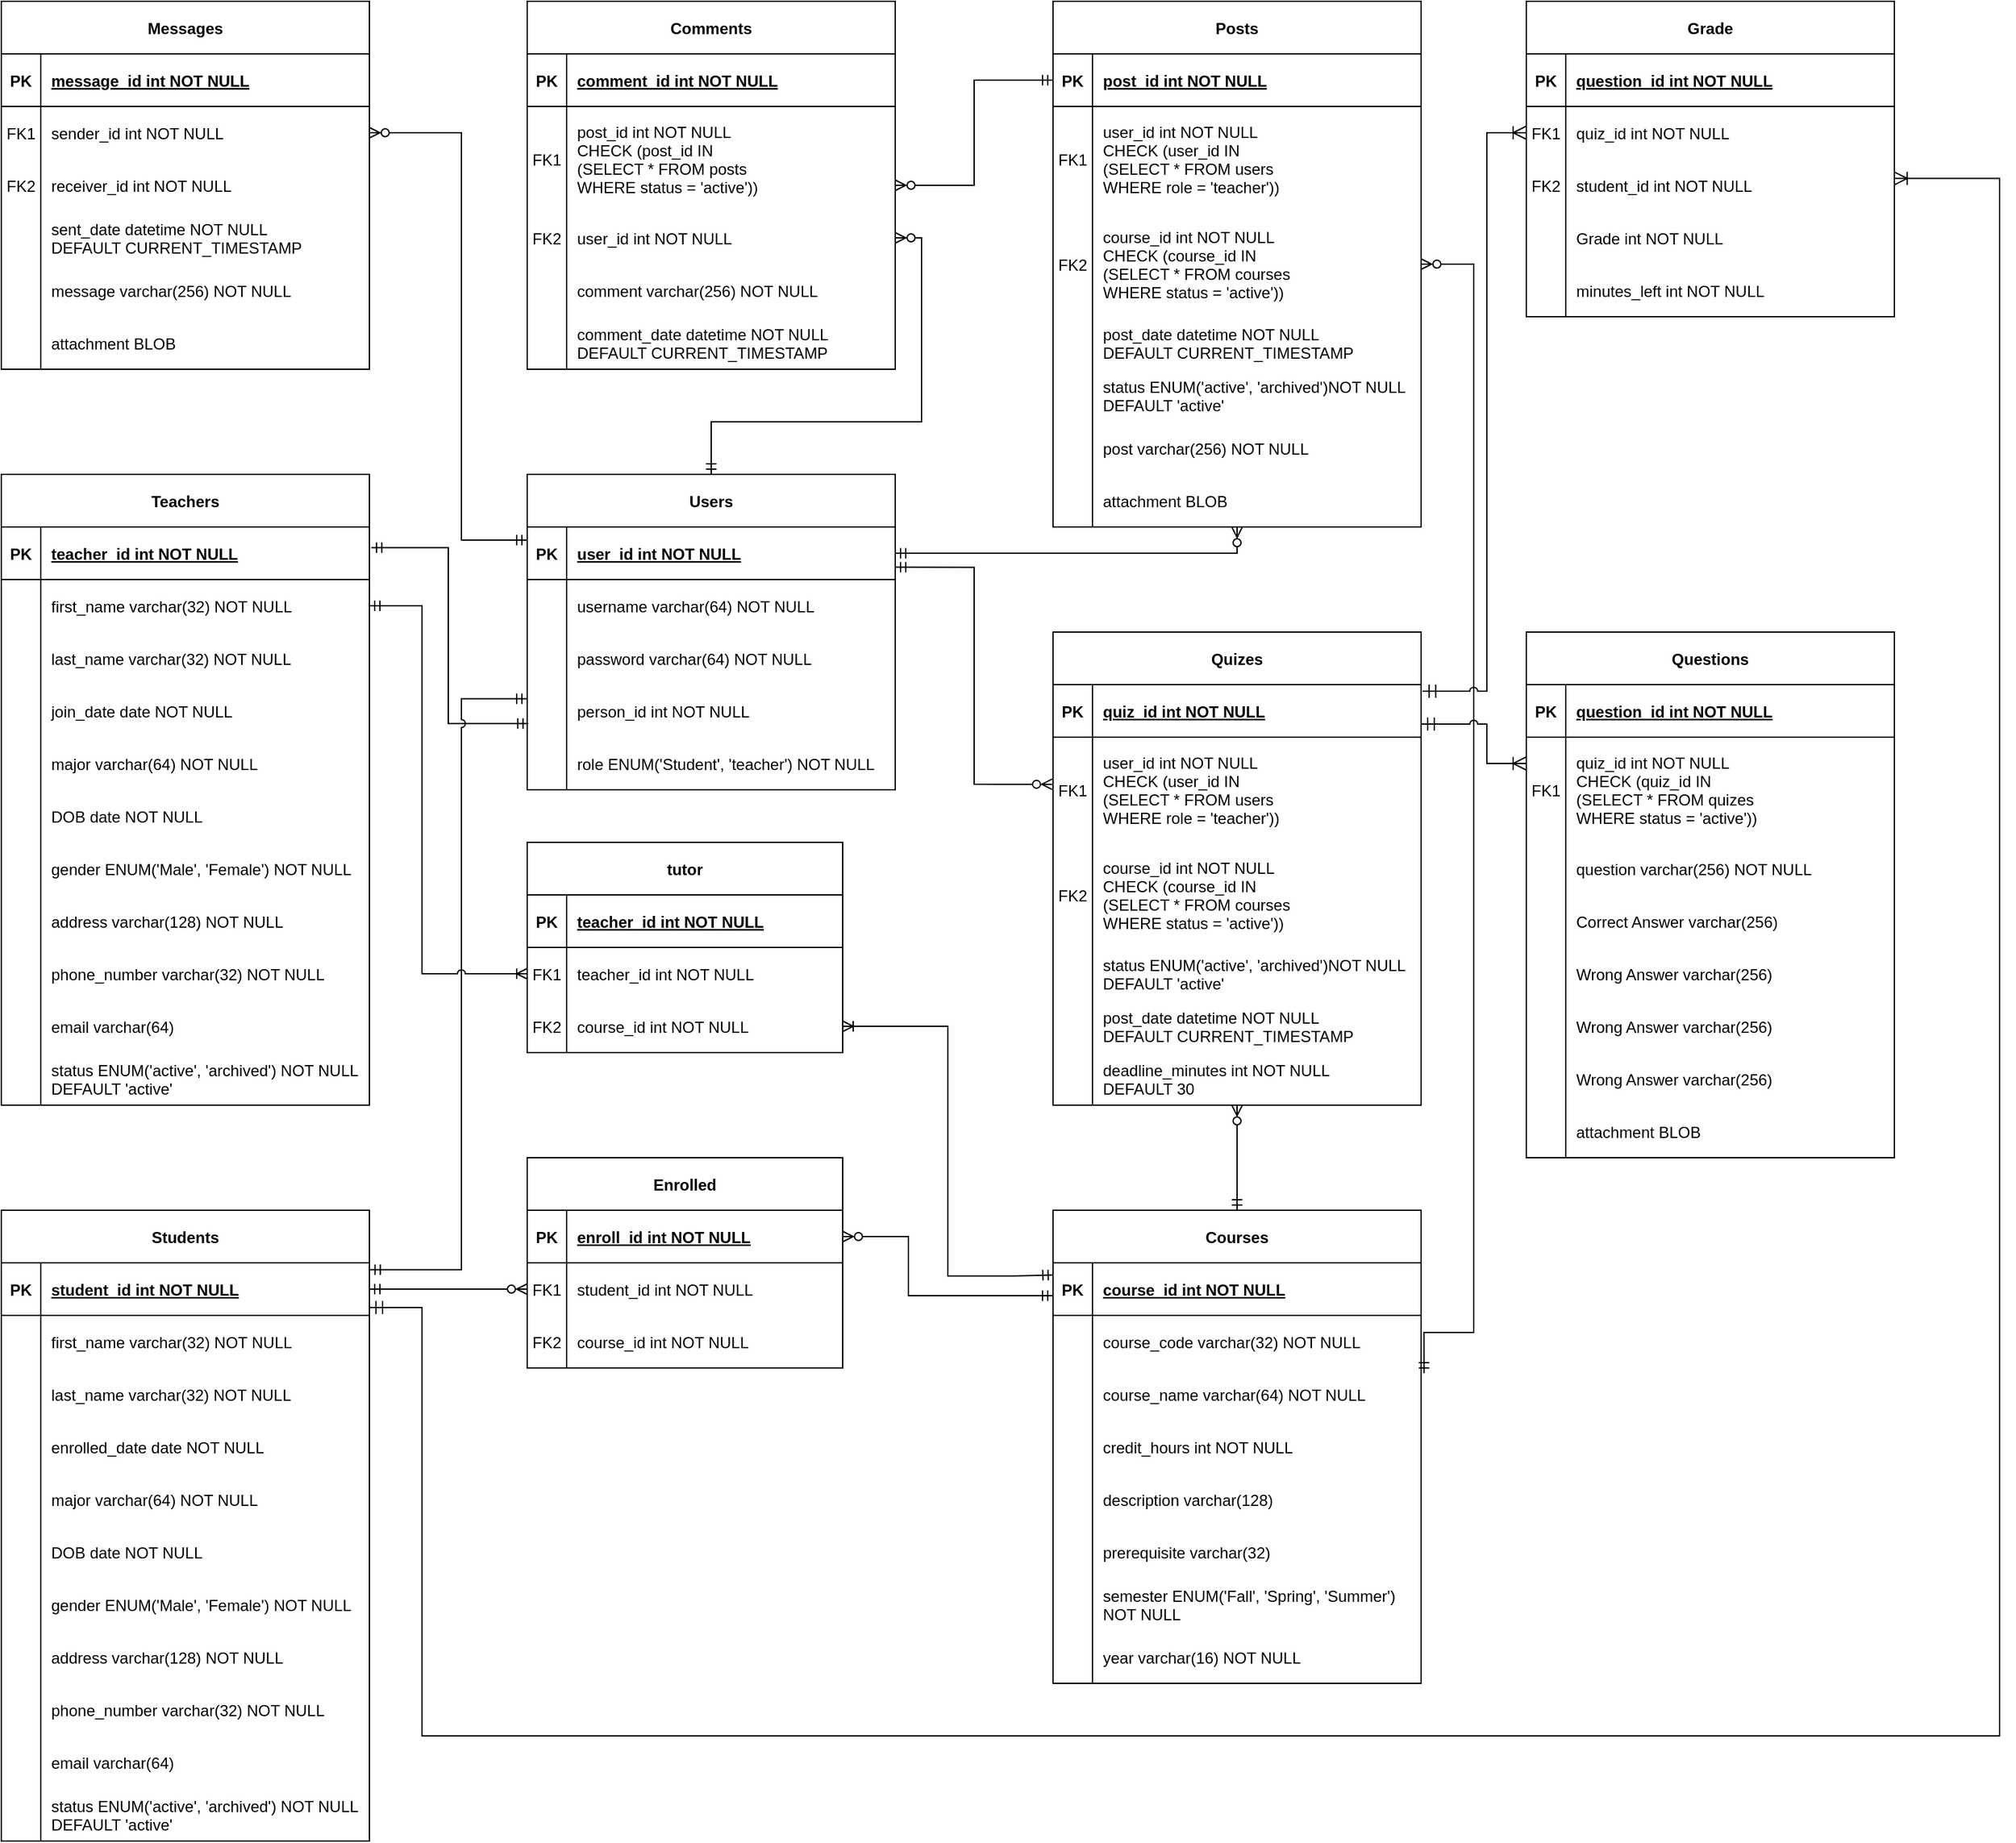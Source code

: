 <mxfile version="22.1.15" type="device">
  <diagram id="R2lEEEUBdFMjLlhIrx00" name="Page-1">
    <mxGraphModel dx="2868" dy="1592" grid="1" gridSize="10" guides="1" tooltips="1" connect="1" arrows="1" fold="1" page="1" pageScale="1" pageWidth="1654" pageHeight="2336" math="0" shadow="0" extFonts="Permanent Marker^https://fonts.googleapis.com/css?family=Permanent+Marker">
      <root>
        <mxCell id="0" />
        <mxCell id="1" parent="0" />
        <mxCell id="isBoJbc6Twi2EbZEqPo_-54" style="edgeStyle=orthogonalEdgeStyle;rounded=0;orthogonalLoop=1;jettySize=auto;html=1;exitX=0.5;exitY=0;exitDx=0;exitDy=0;startArrow=ERmandOne;startFill=0;endArrow=ERzeroToMany;endFill=0;" parent="1" source="C-vyLk0tnHw3VtMMgP7b-23" target="Q_BO9Q9eLEFTfw15P4Ij-11" edge="1">
          <mxGeometry relative="1" as="geometry">
            <Array as="points">
              <mxPoint x="540" y="320" />
              <mxPoint x="700" y="320" />
              <mxPoint x="700" y="180" />
            </Array>
          </mxGeometry>
        </mxCell>
        <mxCell id="C-vyLk0tnHw3VtMMgP7b-13" value="Comments" style="shape=table;startSize=40;container=1;collapsible=1;childLayout=tableLayout;fixedRows=1;rowLines=0;fontStyle=1;align=center;resizeLast=1;" parent="1" vertex="1">
          <mxGeometry x="400" width="280" height="280" as="geometry" />
        </mxCell>
        <mxCell id="C-vyLk0tnHw3VtMMgP7b-14" value="" style="shape=partialRectangle;collapsible=0;dropTarget=0;pointerEvents=0;fillColor=none;points=[[0,0.5],[1,0.5]];portConstraint=eastwest;top=0;left=0;right=0;bottom=1;" parent="C-vyLk0tnHw3VtMMgP7b-13" vertex="1">
          <mxGeometry y="40" width="280" height="40" as="geometry" />
        </mxCell>
        <mxCell id="C-vyLk0tnHw3VtMMgP7b-15" value="PK" style="shape=partialRectangle;overflow=hidden;connectable=0;fillColor=none;top=0;left=0;bottom=0;right=0;fontStyle=1;" parent="C-vyLk0tnHw3VtMMgP7b-14" vertex="1">
          <mxGeometry width="30" height="40" as="geometry">
            <mxRectangle width="30" height="40" as="alternateBounds" />
          </mxGeometry>
        </mxCell>
        <mxCell id="C-vyLk0tnHw3VtMMgP7b-16" value="comment_id int NOT NULL " style="shape=partialRectangle;overflow=hidden;connectable=0;fillColor=none;top=0;left=0;bottom=0;right=0;align=left;spacingLeft=6;fontStyle=5;" parent="C-vyLk0tnHw3VtMMgP7b-14" vertex="1">
          <mxGeometry x="30" width="250" height="40" as="geometry">
            <mxRectangle width="250" height="40" as="alternateBounds" />
          </mxGeometry>
        </mxCell>
        <mxCell id="C-vyLk0tnHw3VtMMgP7b-17" value="" style="shape=partialRectangle;collapsible=0;dropTarget=0;pointerEvents=0;fillColor=none;points=[[0,0.5],[1,0.5]];portConstraint=eastwest;top=0;left=0;right=0;bottom=0;" parent="C-vyLk0tnHw3VtMMgP7b-13" vertex="1">
          <mxGeometry y="80" width="280" height="80" as="geometry" />
        </mxCell>
        <mxCell id="C-vyLk0tnHw3VtMMgP7b-18" value="FK1" style="shape=partialRectangle;overflow=hidden;connectable=0;fillColor=none;top=0;left=0;bottom=0;right=0;" parent="C-vyLk0tnHw3VtMMgP7b-17" vertex="1">
          <mxGeometry width="30" height="80" as="geometry">
            <mxRectangle width="30" height="80" as="alternateBounds" />
          </mxGeometry>
        </mxCell>
        <mxCell id="C-vyLk0tnHw3VtMMgP7b-19" value="post_id int NOT NULL&#xa;CHECK (post_id IN &#xa;(SELECT * FROM posts&#xa;WHERE status = &#39;active&#39;))" style="shape=partialRectangle;overflow=hidden;connectable=0;fillColor=none;top=0;left=0;bottom=0;right=0;align=left;spacingLeft=6;" parent="C-vyLk0tnHw3VtMMgP7b-17" vertex="1">
          <mxGeometry x="30" width="250" height="80" as="geometry">
            <mxRectangle width="250" height="80" as="alternateBounds" />
          </mxGeometry>
        </mxCell>
        <mxCell id="Q_BO9Q9eLEFTfw15P4Ij-11" value="" style="shape=partialRectangle;collapsible=0;dropTarget=0;pointerEvents=0;fillColor=none;points=[[0,0.5],[1,0.5]];portConstraint=eastwest;top=0;left=0;right=0;bottom=0;" parent="C-vyLk0tnHw3VtMMgP7b-13" vertex="1">
          <mxGeometry y="160" width="280" height="40" as="geometry" />
        </mxCell>
        <mxCell id="Q_BO9Q9eLEFTfw15P4Ij-12" value="FK2" style="shape=partialRectangle;overflow=hidden;connectable=0;fillColor=none;top=0;left=0;bottom=0;right=0;" parent="Q_BO9Q9eLEFTfw15P4Ij-11" vertex="1">
          <mxGeometry width="30" height="40" as="geometry">
            <mxRectangle width="30" height="40" as="alternateBounds" />
          </mxGeometry>
        </mxCell>
        <mxCell id="Q_BO9Q9eLEFTfw15P4Ij-13" value="user_id int NOT NULL" style="shape=partialRectangle;overflow=hidden;connectable=0;fillColor=none;top=0;left=0;bottom=0;right=0;align=left;spacingLeft=6;" parent="Q_BO9Q9eLEFTfw15P4Ij-11" vertex="1">
          <mxGeometry x="30" width="250" height="40" as="geometry">
            <mxRectangle width="250" height="40" as="alternateBounds" />
          </mxGeometry>
        </mxCell>
        <mxCell id="C-vyLk0tnHw3VtMMgP7b-20" value="" style="shape=partialRectangle;collapsible=0;dropTarget=0;pointerEvents=0;fillColor=none;points=[[0,0.5],[1,0.5]];portConstraint=eastwest;top=0;left=0;right=0;bottom=0;" parent="C-vyLk0tnHw3VtMMgP7b-13" vertex="1">
          <mxGeometry y="200" width="280" height="40" as="geometry" />
        </mxCell>
        <mxCell id="C-vyLk0tnHw3VtMMgP7b-21" value="" style="shape=partialRectangle;overflow=hidden;connectable=0;fillColor=none;top=0;left=0;bottom=0;right=0;" parent="C-vyLk0tnHw3VtMMgP7b-20" vertex="1">
          <mxGeometry width="30" height="40" as="geometry">
            <mxRectangle width="30" height="40" as="alternateBounds" />
          </mxGeometry>
        </mxCell>
        <mxCell id="C-vyLk0tnHw3VtMMgP7b-22" value="comment varchar(256) NOT NULL" style="shape=partialRectangle;overflow=hidden;connectable=0;fillColor=none;top=0;left=0;bottom=0;right=0;align=left;spacingLeft=6;" parent="C-vyLk0tnHw3VtMMgP7b-20" vertex="1">
          <mxGeometry x="30" width="250" height="40" as="geometry">
            <mxRectangle width="250" height="40" as="alternateBounds" />
          </mxGeometry>
        </mxCell>
        <mxCell id="Q_BO9Q9eLEFTfw15P4Ij-68" value="" style="shape=partialRectangle;collapsible=0;dropTarget=0;pointerEvents=0;fillColor=none;points=[[0,0.5],[1,0.5]];portConstraint=eastwest;top=0;left=0;right=0;bottom=0;" parent="C-vyLk0tnHw3VtMMgP7b-13" vertex="1">
          <mxGeometry y="240" width="280" height="40" as="geometry" />
        </mxCell>
        <mxCell id="Q_BO9Q9eLEFTfw15P4Ij-69" value="" style="shape=partialRectangle;overflow=hidden;connectable=0;fillColor=none;top=0;left=0;bottom=0;right=0;" parent="Q_BO9Q9eLEFTfw15P4Ij-68" vertex="1">
          <mxGeometry width="30" height="40" as="geometry">
            <mxRectangle width="30" height="40" as="alternateBounds" />
          </mxGeometry>
        </mxCell>
        <mxCell id="Q_BO9Q9eLEFTfw15P4Ij-70" value="comment_date datetime NOT NULL &#xa;DEFAULT CURRENT_TIMESTAMP " style="shape=partialRectangle;overflow=hidden;connectable=0;fillColor=none;top=0;left=0;bottom=0;right=0;align=left;spacingLeft=6;" parent="Q_BO9Q9eLEFTfw15P4Ij-68" vertex="1">
          <mxGeometry x="30" width="250" height="40" as="geometry">
            <mxRectangle width="250" height="40" as="alternateBounds" />
          </mxGeometry>
        </mxCell>
        <mxCell id="C-vyLk0tnHw3VtMMgP7b-23" value="Users" style="shape=table;startSize=40;container=1;collapsible=1;childLayout=tableLayout;fixedRows=1;rowLines=0;fontStyle=1;align=center;resizeLast=1;" parent="1" vertex="1">
          <mxGeometry x="400" y="360" width="280" height="240" as="geometry" />
        </mxCell>
        <mxCell id="C-vyLk0tnHw3VtMMgP7b-24" value="" style="shape=partialRectangle;collapsible=0;dropTarget=0;pointerEvents=0;fillColor=none;points=[[0,0.5],[1,0.5]];portConstraint=eastwest;top=0;left=0;right=0;bottom=1;" parent="C-vyLk0tnHw3VtMMgP7b-23" vertex="1">
          <mxGeometry y="40" width="280" height="40" as="geometry" />
        </mxCell>
        <mxCell id="C-vyLk0tnHw3VtMMgP7b-25" value="PK" style="shape=partialRectangle;overflow=hidden;connectable=0;fillColor=none;top=0;left=0;bottom=0;right=0;fontStyle=1;" parent="C-vyLk0tnHw3VtMMgP7b-24" vertex="1">
          <mxGeometry width="30" height="40" as="geometry">
            <mxRectangle width="30" height="40" as="alternateBounds" />
          </mxGeometry>
        </mxCell>
        <mxCell id="C-vyLk0tnHw3VtMMgP7b-26" value="user_id int NOT NULL " style="shape=partialRectangle;overflow=hidden;connectable=0;fillColor=none;top=0;left=0;bottom=0;right=0;align=left;spacingLeft=6;fontStyle=5;" parent="C-vyLk0tnHw3VtMMgP7b-24" vertex="1">
          <mxGeometry x="30" width="250" height="40" as="geometry">
            <mxRectangle width="250" height="40" as="alternateBounds" />
          </mxGeometry>
        </mxCell>
        <mxCell id="C-vyLk0tnHw3VtMMgP7b-27" value="" style="shape=partialRectangle;collapsible=0;dropTarget=0;pointerEvents=0;fillColor=none;points=[[0,0.5],[1,0.5]];portConstraint=eastwest;top=0;left=0;right=0;bottom=0;" parent="C-vyLk0tnHw3VtMMgP7b-23" vertex="1">
          <mxGeometry y="80" width="280" height="40" as="geometry" />
        </mxCell>
        <mxCell id="C-vyLk0tnHw3VtMMgP7b-28" value="" style="shape=partialRectangle;overflow=hidden;connectable=0;fillColor=none;top=0;left=0;bottom=0;right=0;" parent="C-vyLk0tnHw3VtMMgP7b-27" vertex="1">
          <mxGeometry width="30" height="40" as="geometry">
            <mxRectangle width="30" height="40" as="alternateBounds" />
          </mxGeometry>
        </mxCell>
        <mxCell id="C-vyLk0tnHw3VtMMgP7b-29" value="username varchar(64) NOT NULL" style="shape=partialRectangle;overflow=hidden;connectable=0;fillColor=none;top=0;left=0;bottom=0;right=0;align=left;spacingLeft=6;" parent="C-vyLk0tnHw3VtMMgP7b-27" vertex="1">
          <mxGeometry x="30" width="250" height="40" as="geometry">
            <mxRectangle width="250" height="40" as="alternateBounds" />
          </mxGeometry>
        </mxCell>
        <mxCell id="isBoJbc6Twi2EbZEqPo_-134" value="" style="shape=partialRectangle;collapsible=0;dropTarget=0;pointerEvents=0;fillColor=none;points=[[0,0.5],[1,0.5]];portConstraint=eastwest;top=0;left=0;right=0;bottom=0;" parent="C-vyLk0tnHw3VtMMgP7b-23" vertex="1">
          <mxGeometry y="120" width="280" height="40" as="geometry" />
        </mxCell>
        <mxCell id="isBoJbc6Twi2EbZEqPo_-135" value="" style="shape=partialRectangle;overflow=hidden;connectable=0;fillColor=none;top=0;left=0;bottom=0;right=0;" parent="isBoJbc6Twi2EbZEqPo_-134" vertex="1">
          <mxGeometry width="30" height="40" as="geometry">
            <mxRectangle width="30" height="40" as="alternateBounds" />
          </mxGeometry>
        </mxCell>
        <mxCell id="isBoJbc6Twi2EbZEqPo_-136" value="password varchar(64) NOT NULL" style="shape=partialRectangle;overflow=hidden;connectable=0;fillColor=none;top=0;left=0;bottom=0;right=0;align=left;spacingLeft=6;" parent="isBoJbc6Twi2EbZEqPo_-134" vertex="1">
          <mxGeometry x="30" width="250" height="40" as="geometry">
            <mxRectangle width="250" height="40" as="alternateBounds" />
          </mxGeometry>
        </mxCell>
        <mxCell id="Q_BO9Q9eLEFTfw15P4Ij-1" value="" style="shape=partialRectangle;collapsible=0;dropTarget=0;pointerEvents=0;fillColor=none;points=[[0,0.5],[1,0.5]];portConstraint=eastwest;top=0;left=0;right=0;bottom=0;" parent="C-vyLk0tnHw3VtMMgP7b-23" vertex="1">
          <mxGeometry y="160" width="280" height="40" as="geometry" />
        </mxCell>
        <mxCell id="Q_BO9Q9eLEFTfw15P4Ij-2" value="" style="shape=partialRectangle;overflow=hidden;connectable=0;fillColor=none;top=0;left=0;bottom=0;right=0;" parent="Q_BO9Q9eLEFTfw15P4Ij-1" vertex="1">
          <mxGeometry width="30" height="40" as="geometry">
            <mxRectangle width="30" height="40" as="alternateBounds" />
          </mxGeometry>
        </mxCell>
        <mxCell id="Q_BO9Q9eLEFTfw15P4Ij-3" value="person_id int NOT NULL" style="shape=partialRectangle;overflow=hidden;connectable=0;fillColor=none;top=0;left=0;bottom=0;right=0;align=left;spacingLeft=6;" parent="Q_BO9Q9eLEFTfw15P4Ij-1" vertex="1">
          <mxGeometry x="30" width="250" height="40" as="geometry">
            <mxRectangle width="250" height="40" as="alternateBounds" />
          </mxGeometry>
        </mxCell>
        <mxCell id="SWGoBNA_IHRJfZWZmRQ4-1" value="" style="shape=partialRectangle;collapsible=0;dropTarget=0;pointerEvents=0;fillColor=none;points=[[0,0.5],[1,0.5]];portConstraint=eastwest;top=0;left=0;right=0;bottom=0;" vertex="1" parent="C-vyLk0tnHw3VtMMgP7b-23">
          <mxGeometry y="200" width="280" height="40" as="geometry" />
        </mxCell>
        <mxCell id="SWGoBNA_IHRJfZWZmRQ4-2" value="" style="shape=partialRectangle;overflow=hidden;connectable=0;fillColor=none;top=0;left=0;bottom=0;right=0;" vertex="1" parent="SWGoBNA_IHRJfZWZmRQ4-1">
          <mxGeometry width="30" height="40" as="geometry">
            <mxRectangle width="30" height="40" as="alternateBounds" />
          </mxGeometry>
        </mxCell>
        <mxCell id="SWGoBNA_IHRJfZWZmRQ4-3" value="role ENUM(&#39;Student&#39;, &#39;teacher&#39;) NOT NULL" style="shape=partialRectangle;overflow=hidden;connectable=0;fillColor=none;top=0;left=0;bottom=0;right=0;align=left;spacingLeft=6;" vertex="1" parent="SWGoBNA_IHRJfZWZmRQ4-1">
          <mxGeometry x="30" width="250" height="40" as="geometry">
            <mxRectangle width="250" height="40" as="alternateBounds" />
          </mxGeometry>
        </mxCell>
        <mxCell id="isBoJbc6Twi2EbZEqPo_-11" value="Quizes" style="shape=table;startSize=40;container=1;collapsible=1;childLayout=tableLayout;fixedRows=1;rowLines=0;fontStyle=1;align=center;resizeLast=1;" parent="1" vertex="1">
          <mxGeometry x="800" y="480" width="280" height="360" as="geometry" />
        </mxCell>
        <mxCell id="isBoJbc6Twi2EbZEqPo_-12" value="" style="shape=partialRectangle;collapsible=0;dropTarget=0;pointerEvents=0;fillColor=none;points=[[0,0.5],[1,0.5]];portConstraint=eastwest;top=0;left=0;right=0;bottom=1;" parent="isBoJbc6Twi2EbZEqPo_-11" vertex="1">
          <mxGeometry y="40" width="280" height="40" as="geometry" />
        </mxCell>
        <mxCell id="isBoJbc6Twi2EbZEqPo_-13" value="PK" style="shape=partialRectangle;overflow=hidden;connectable=0;fillColor=none;top=0;left=0;bottom=0;right=0;fontStyle=1;" parent="isBoJbc6Twi2EbZEqPo_-12" vertex="1">
          <mxGeometry width="30" height="40" as="geometry">
            <mxRectangle width="30" height="40" as="alternateBounds" />
          </mxGeometry>
        </mxCell>
        <mxCell id="isBoJbc6Twi2EbZEqPo_-14" value="quiz_id int NOT NULL " style="shape=partialRectangle;overflow=hidden;connectable=0;fillColor=none;top=0;left=0;bottom=0;right=0;align=left;spacingLeft=6;fontStyle=5;" parent="isBoJbc6Twi2EbZEqPo_-12" vertex="1">
          <mxGeometry x="30" width="250" height="40" as="geometry">
            <mxRectangle width="250" height="40" as="alternateBounds" />
          </mxGeometry>
        </mxCell>
        <mxCell id="isBoJbc6Twi2EbZEqPo_-15" value="" style="shape=partialRectangle;collapsible=0;dropTarget=0;pointerEvents=0;fillColor=none;points=[[0,0.5],[1,0.5]];portConstraint=eastwest;top=0;left=0;right=0;bottom=0;" parent="isBoJbc6Twi2EbZEqPo_-11" vertex="1">
          <mxGeometry y="80" width="280" height="80" as="geometry" />
        </mxCell>
        <mxCell id="isBoJbc6Twi2EbZEqPo_-16" value="FK1" style="shape=partialRectangle;overflow=hidden;connectable=0;fillColor=none;top=0;left=0;bottom=0;right=0;" parent="isBoJbc6Twi2EbZEqPo_-15" vertex="1">
          <mxGeometry width="30" height="80" as="geometry">
            <mxRectangle width="30" height="80" as="alternateBounds" />
          </mxGeometry>
        </mxCell>
        <mxCell id="isBoJbc6Twi2EbZEqPo_-17" value="user_id int NOT NULL &#xa;CHECK (user_id IN &#xa;(SELECT * FROM users &#xa;WHERE role = &#39;teacher&#39;))" style="shape=partialRectangle;overflow=hidden;connectable=0;fillColor=none;top=0;left=0;bottom=0;right=0;align=left;spacingLeft=6;" parent="isBoJbc6Twi2EbZEqPo_-15" vertex="1">
          <mxGeometry x="30" width="250" height="80" as="geometry">
            <mxRectangle width="250" height="80" as="alternateBounds" />
          </mxGeometry>
        </mxCell>
        <mxCell id="Q_BO9Q9eLEFTfw15P4Ij-17" value="" style="shape=partialRectangle;collapsible=0;dropTarget=0;pointerEvents=0;fillColor=none;points=[[0,0.5],[1,0.5]];portConstraint=eastwest;top=0;left=0;right=0;bottom=0;" parent="isBoJbc6Twi2EbZEqPo_-11" vertex="1">
          <mxGeometry y="160" width="280" height="80" as="geometry" />
        </mxCell>
        <mxCell id="Q_BO9Q9eLEFTfw15P4Ij-18" value="FK2" style="shape=partialRectangle;overflow=hidden;connectable=0;fillColor=none;top=0;left=0;bottom=0;right=0;" parent="Q_BO9Q9eLEFTfw15P4Ij-17" vertex="1">
          <mxGeometry width="30" height="80" as="geometry">
            <mxRectangle width="30" height="80" as="alternateBounds" />
          </mxGeometry>
        </mxCell>
        <mxCell id="Q_BO9Q9eLEFTfw15P4Ij-19" value="course_id int NOT NULL&#xa;CHECK (course_id IN &#xa;(SELECT * FROM courses&#xa;WHERE status = &#39;active&#39;))" style="shape=partialRectangle;overflow=hidden;connectable=0;fillColor=none;top=0;left=0;bottom=0;right=0;align=left;spacingLeft=6;" parent="Q_BO9Q9eLEFTfw15P4Ij-17" vertex="1">
          <mxGeometry x="30" width="250" height="80" as="geometry">
            <mxRectangle width="250" height="80" as="alternateBounds" />
          </mxGeometry>
        </mxCell>
        <mxCell id="Q_BO9Q9eLEFTfw15P4Ij-46" value="" style="shape=partialRectangle;collapsible=0;dropTarget=0;pointerEvents=0;fillColor=none;points=[[0,0.5],[1,0.5]];portConstraint=eastwest;top=0;left=0;right=0;bottom=0;" parent="isBoJbc6Twi2EbZEqPo_-11" vertex="1">
          <mxGeometry y="240" width="280" height="40" as="geometry" />
        </mxCell>
        <mxCell id="Q_BO9Q9eLEFTfw15P4Ij-47" value="" style="shape=partialRectangle;overflow=hidden;connectable=0;fillColor=none;top=0;left=0;bottom=0;right=0;" parent="Q_BO9Q9eLEFTfw15P4Ij-46" vertex="1">
          <mxGeometry width="30" height="40" as="geometry">
            <mxRectangle width="30" height="40" as="alternateBounds" />
          </mxGeometry>
        </mxCell>
        <mxCell id="Q_BO9Q9eLEFTfw15P4Ij-48" value="status ENUM(&#39;active&#39;, &#39;archived&#39;)NOT NULL&#xa;DEFAULT &#39;active&#39;" style="shape=partialRectangle;overflow=hidden;connectable=0;fillColor=none;top=0;left=0;bottom=0;right=0;align=left;spacingLeft=6;" parent="Q_BO9Q9eLEFTfw15P4Ij-46" vertex="1">
          <mxGeometry x="30" width="250" height="40" as="geometry">
            <mxRectangle width="250" height="40" as="alternateBounds" />
          </mxGeometry>
        </mxCell>
        <mxCell id="isBoJbc6Twi2EbZEqPo_-18" value="" style="shape=partialRectangle;collapsible=0;dropTarget=0;pointerEvents=0;fillColor=none;points=[[0,0.5],[1,0.5]];portConstraint=eastwest;top=0;left=0;right=0;bottom=0;" parent="isBoJbc6Twi2EbZEqPo_-11" vertex="1">
          <mxGeometry y="280" width="280" height="40" as="geometry" />
        </mxCell>
        <mxCell id="isBoJbc6Twi2EbZEqPo_-19" value="" style="shape=partialRectangle;overflow=hidden;connectable=0;fillColor=none;top=0;left=0;bottom=0;right=0;" parent="isBoJbc6Twi2EbZEqPo_-18" vertex="1">
          <mxGeometry width="30" height="40" as="geometry">
            <mxRectangle width="30" height="40" as="alternateBounds" />
          </mxGeometry>
        </mxCell>
        <mxCell id="isBoJbc6Twi2EbZEqPo_-20" value="post_date datetime NOT NULL &#xa;DEFAULT CURRENT_TIMESTAMP " style="shape=partialRectangle;overflow=hidden;connectable=0;fillColor=none;top=0;left=0;bottom=0;right=0;align=left;spacingLeft=6;" parent="isBoJbc6Twi2EbZEqPo_-18" vertex="1">
          <mxGeometry x="30" width="250" height="40" as="geometry">
            <mxRectangle width="250" height="40" as="alternateBounds" />
          </mxGeometry>
        </mxCell>
        <mxCell id="Q_BO9Q9eLEFTfw15P4Ij-92" value="" style="shape=partialRectangle;collapsible=0;dropTarget=0;pointerEvents=0;fillColor=none;points=[[0,0.5],[1,0.5]];portConstraint=eastwest;top=0;left=0;right=0;bottom=0;" parent="isBoJbc6Twi2EbZEqPo_-11" vertex="1">
          <mxGeometry y="320" width="280" height="40" as="geometry" />
        </mxCell>
        <mxCell id="Q_BO9Q9eLEFTfw15P4Ij-93" value="" style="shape=partialRectangle;overflow=hidden;connectable=0;fillColor=none;top=0;left=0;bottom=0;right=0;" parent="Q_BO9Q9eLEFTfw15P4Ij-92" vertex="1">
          <mxGeometry width="30" height="40" as="geometry">
            <mxRectangle width="30" height="40" as="alternateBounds" />
          </mxGeometry>
        </mxCell>
        <mxCell id="Q_BO9Q9eLEFTfw15P4Ij-94" value="deadline_minutes int NOT NULL &#xa;DEFAULT 30 " style="shape=partialRectangle;overflow=hidden;connectable=0;fillColor=none;top=0;left=0;bottom=0;right=0;align=left;spacingLeft=6;" parent="Q_BO9Q9eLEFTfw15P4Ij-92" vertex="1">
          <mxGeometry x="30" width="250" height="40" as="geometry">
            <mxRectangle width="250" height="40" as="alternateBounds" />
          </mxGeometry>
        </mxCell>
        <mxCell id="isBoJbc6Twi2EbZEqPo_-23" value="Messages" style="shape=table;startSize=40;container=1;collapsible=1;childLayout=tableLayout;fixedRows=1;rowLines=0;fontStyle=1;align=center;resizeLast=1;" parent="1" vertex="1">
          <mxGeometry width="280" height="280" as="geometry" />
        </mxCell>
        <mxCell id="isBoJbc6Twi2EbZEqPo_-24" value="" style="shape=partialRectangle;collapsible=0;dropTarget=0;pointerEvents=0;fillColor=none;points=[[0,0.5],[1,0.5]];portConstraint=eastwest;top=0;left=0;right=0;bottom=1;" parent="isBoJbc6Twi2EbZEqPo_-23" vertex="1">
          <mxGeometry y="40" width="280" height="40" as="geometry" />
        </mxCell>
        <mxCell id="isBoJbc6Twi2EbZEqPo_-25" value="PK" style="shape=partialRectangle;overflow=hidden;connectable=0;fillColor=none;top=0;left=0;bottom=0;right=0;fontStyle=1;" parent="isBoJbc6Twi2EbZEqPo_-24" vertex="1">
          <mxGeometry width="30" height="40" as="geometry">
            <mxRectangle width="30" height="40" as="alternateBounds" />
          </mxGeometry>
        </mxCell>
        <mxCell id="isBoJbc6Twi2EbZEqPo_-26" value="message_id int NOT NULL " style="shape=partialRectangle;overflow=hidden;connectable=0;fillColor=none;top=0;left=0;bottom=0;right=0;align=left;spacingLeft=6;fontStyle=5;" parent="isBoJbc6Twi2EbZEqPo_-24" vertex="1">
          <mxGeometry x="30" width="250" height="40" as="geometry">
            <mxRectangle width="250" height="40" as="alternateBounds" />
          </mxGeometry>
        </mxCell>
        <mxCell id="isBoJbc6Twi2EbZEqPo_-27" value="" style="shape=partialRectangle;collapsible=0;dropTarget=0;pointerEvents=0;fillColor=none;points=[[0,0.5],[1,0.5]];portConstraint=eastwest;top=0;left=0;right=0;bottom=0;" parent="isBoJbc6Twi2EbZEqPo_-23" vertex="1">
          <mxGeometry y="80" width="280" height="40" as="geometry" />
        </mxCell>
        <mxCell id="isBoJbc6Twi2EbZEqPo_-28" value="FK1" style="shape=partialRectangle;overflow=hidden;connectable=0;fillColor=none;top=0;left=0;bottom=0;right=0;" parent="isBoJbc6Twi2EbZEqPo_-27" vertex="1">
          <mxGeometry width="30" height="40" as="geometry">
            <mxRectangle width="30" height="40" as="alternateBounds" />
          </mxGeometry>
        </mxCell>
        <mxCell id="isBoJbc6Twi2EbZEqPo_-29" value="sender_id int NOT NULL" style="shape=partialRectangle;overflow=hidden;connectable=0;fillColor=none;top=0;left=0;bottom=0;right=0;align=left;spacingLeft=6;" parent="isBoJbc6Twi2EbZEqPo_-27" vertex="1">
          <mxGeometry x="30" width="250" height="40" as="geometry">
            <mxRectangle width="250" height="40" as="alternateBounds" />
          </mxGeometry>
        </mxCell>
        <mxCell id="isBoJbc6Twi2EbZEqPo_-30" value="" style="shape=partialRectangle;collapsible=0;dropTarget=0;pointerEvents=0;fillColor=none;points=[[0,0.5],[1,0.5]];portConstraint=eastwest;top=0;left=0;right=0;bottom=0;" parent="isBoJbc6Twi2EbZEqPo_-23" vertex="1">
          <mxGeometry y="120" width="280" height="40" as="geometry" />
        </mxCell>
        <mxCell id="isBoJbc6Twi2EbZEqPo_-31" value="FK2" style="shape=partialRectangle;overflow=hidden;connectable=0;fillColor=none;top=0;left=0;bottom=0;right=0;" parent="isBoJbc6Twi2EbZEqPo_-30" vertex="1">
          <mxGeometry width="30" height="40" as="geometry">
            <mxRectangle width="30" height="40" as="alternateBounds" />
          </mxGeometry>
        </mxCell>
        <mxCell id="isBoJbc6Twi2EbZEqPo_-32" value="receiver_id int NOT NULL" style="shape=partialRectangle;overflow=hidden;connectable=0;fillColor=none;top=0;left=0;bottom=0;right=0;align=left;spacingLeft=6;" parent="isBoJbc6Twi2EbZEqPo_-30" vertex="1">
          <mxGeometry x="30" width="250" height="40" as="geometry">
            <mxRectangle width="250" height="40" as="alternateBounds" />
          </mxGeometry>
        </mxCell>
        <mxCell id="Q_BO9Q9eLEFTfw15P4Ij-52" value="" style="shape=partialRectangle;collapsible=0;dropTarget=0;pointerEvents=0;fillColor=none;points=[[0,0.5],[1,0.5]];portConstraint=eastwest;top=0;left=0;right=0;bottom=0;" parent="isBoJbc6Twi2EbZEqPo_-23" vertex="1">
          <mxGeometry y="160" width="280" height="40" as="geometry" />
        </mxCell>
        <mxCell id="Q_BO9Q9eLEFTfw15P4Ij-53" value="" style="shape=partialRectangle;overflow=hidden;connectable=0;fillColor=none;top=0;left=0;bottom=0;right=0;" parent="Q_BO9Q9eLEFTfw15P4Ij-52" vertex="1">
          <mxGeometry width="30" height="40" as="geometry">
            <mxRectangle width="30" height="40" as="alternateBounds" />
          </mxGeometry>
        </mxCell>
        <mxCell id="Q_BO9Q9eLEFTfw15P4Ij-54" value="sent_date datetime NOT NULL &#xa;DEFAULT CURRENT_TIMESTAMP " style="shape=partialRectangle;overflow=hidden;connectable=0;fillColor=none;top=0;left=0;bottom=0;right=0;align=left;spacingLeft=6;" parent="Q_BO9Q9eLEFTfw15P4Ij-52" vertex="1">
          <mxGeometry x="30" width="250" height="40" as="geometry">
            <mxRectangle width="250" height="40" as="alternateBounds" />
          </mxGeometry>
        </mxCell>
        <mxCell id="Q_BO9Q9eLEFTfw15P4Ij-5" value="" style="shape=partialRectangle;collapsible=0;dropTarget=0;pointerEvents=0;fillColor=none;points=[[0,0.5],[1,0.5]];portConstraint=eastwest;top=0;left=0;right=0;bottom=0;" parent="isBoJbc6Twi2EbZEqPo_-23" vertex="1">
          <mxGeometry y="200" width="280" height="40" as="geometry" />
        </mxCell>
        <mxCell id="Q_BO9Q9eLEFTfw15P4Ij-6" value="" style="shape=partialRectangle;overflow=hidden;connectable=0;fillColor=none;top=0;left=0;bottom=0;right=0;" parent="Q_BO9Q9eLEFTfw15P4Ij-5" vertex="1">
          <mxGeometry width="30" height="40" as="geometry">
            <mxRectangle width="30" height="40" as="alternateBounds" />
          </mxGeometry>
        </mxCell>
        <mxCell id="Q_BO9Q9eLEFTfw15P4Ij-7" value="message varchar(256) NOT NULL" style="shape=partialRectangle;overflow=hidden;connectable=0;fillColor=none;top=0;left=0;bottom=0;right=0;align=left;spacingLeft=6;" parent="Q_BO9Q9eLEFTfw15P4Ij-5" vertex="1">
          <mxGeometry x="30" width="250" height="40" as="geometry">
            <mxRectangle width="250" height="40" as="alternateBounds" />
          </mxGeometry>
        </mxCell>
        <mxCell id="Q_BO9Q9eLEFTfw15P4Ij-8" value="" style="shape=partialRectangle;collapsible=0;dropTarget=0;pointerEvents=0;fillColor=none;points=[[0,0.5],[1,0.5]];portConstraint=eastwest;top=0;left=0;right=0;bottom=0;" parent="isBoJbc6Twi2EbZEqPo_-23" vertex="1">
          <mxGeometry y="240" width="280" height="40" as="geometry" />
        </mxCell>
        <mxCell id="Q_BO9Q9eLEFTfw15P4Ij-9" value="" style="shape=partialRectangle;overflow=hidden;connectable=0;fillColor=none;top=0;left=0;bottom=0;right=0;" parent="Q_BO9Q9eLEFTfw15P4Ij-8" vertex="1">
          <mxGeometry width="30" height="40" as="geometry">
            <mxRectangle width="30" height="40" as="alternateBounds" />
          </mxGeometry>
        </mxCell>
        <mxCell id="Q_BO9Q9eLEFTfw15P4Ij-10" value="attachment BLOB" style="shape=partialRectangle;overflow=hidden;connectable=0;fillColor=none;top=0;left=0;bottom=0;right=0;align=left;spacingLeft=6;" parent="Q_BO9Q9eLEFTfw15P4Ij-8" vertex="1">
          <mxGeometry x="30" width="250" height="40" as="geometry">
            <mxRectangle width="250" height="40" as="alternateBounds" />
          </mxGeometry>
        </mxCell>
        <mxCell id="isBoJbc6Twi2EbZEqPo_-84" style="rounded=0;orthogonalLoop=1;jettySize=auto;html=1;startArrow=ERmandOne;startFill=0;endArrow=ERmandOne;endFill=0;exitX=1.005;exitY=0.395;exitDx=0;exitDy=0;exitPerimeter=0;entryX=0.003;entryY=0.74;entryDx=0;entryDy=0;entryPerimeter=0;edgeStyle=orthogonalEdgeStyle;" parent="1" source="isBoJbc6Twi2EbZEqPo_-35" target="Q_BO9Q9eLEFTfw15P4Ij-1" edge="1">
          <mxGeometry relative="1" as="geometry">
            <mxPoint x="390" y="550" as="targetPoint" />
            <mxPoint x="329.999" y="669.97" as="sourcePoint" />
          </mxGeometry>
        </mxCell>
        <mxCell id="isBoJbc6Twi2EbZEqPo_-34" value="Teachers" style="shape=table;startSize=40;container=1;collapsible=1;childLayout=tableLayout;fixedRows=1;rowLines=0;fontStyle=1;align=center;resizeLast=1;" parent="1" vertex="1">
          <mxGeometry y="360" width="280" height="480" as="geometry" />
        </mxCell>
        <mxCell id="isBoJbc6Twi2EbZEqPo_-35" value="" style="shape=partialRectangle;collapsible=0;dropTarget=0;pointerEvents=0;fillColor=none;points=[[0,0.5],[1,0.5]];portConstraint=eastwest;top=0;left=0;right=0;bottom=1;" parent="isBoJbc6Twi2EbZEqPo_-34" vertex="1">
          <mxGeometry y="40" width="280" height="40" as="geometry" />
        </mxCell>
        <mxCell id="isBoJbc6Twi2EbZEqPo_-36" value="PK" style="shape=partialRectangle;overflow=hidden;connectable=0;fillColor=none;top=0;left=0;bottom=0;right=0;fontStyle=1;" parent="isBoJbc6Twi2EbZEqPo_-35" vertex="1">
          <mxGeometry width="30" height="40" as="geometry">
            <mxRectangle width="30" height="40" as="alternateBounds" />
          </mxGeometry>
        </mxCell>
        <mxCell id="isBoJbc6Twi2EbZEqPo_-37" value="teacher_id int NOT NULL " style="shape=partialRectangle;overflow=hidden;connectable=0;fillColor=none;top=0;left=0;bottom=0;right=0;align=left;spacingLeft=6;fontStyle=5;" parent="isBoJbc6Twi2EbZEqPo_-35" vertex="1">
          <mxGeometry x="30" width="250" height="40" as="geometry">
            <mxRectangle width="250" height="40" as="alternateBounds" />
          </mxGeometry>
        </mxCell>
        <mxCell id="isBoJbc6Twi2EbZEqPo_-38" value="" style="shape=partialRectangle;collapsible=0;dropTarget=0;pointerEvents=0;fillColor=none;points=[[0,0.5],[1,0.5]];portConstraint=eastwest;top=0;left=0;right=0;bottom=0;" parent="isBoJbc6Twi2EbZEqPo_-34" vertex="1">
          <mxGeometry y="80" width="280" height="40" as="geometry" />
        </mxCell>
        <mxCell id="isBoJbc6Twi2EbZEqPo_-39" value="" style="shape=partialRectangle;overflow=hidden;connectable=0;fillColor=none;top=0;left=0;bottom=0;right=0;" parent="isBoJbc6Twi2EbZEqPo_-38" vertex="1">
          <mxGeometry width="30" height="40" as="geometry">
            <mxRectangle width="30" height="40" as="alternateBounds" />
          </mxGeometry>
        </mxCell>
        <mxCell id="isBoJbc6Twi2EbZEqPo_-40" value="first_name varchar(32) NOT NULL" style="shape=partialRectangle;overflow=hidden;connectable=0;fillColor=none;top=0;left=0;bottom=0;right=0;align=left;spacingLeft=6;" parent="isBoJbc6Twi2EbZEqPo_-38" vertex="1">
          <mxGeometry x="30" width="250" height="40" as="geometry">
            <mxRectangle width="250" height="40" as="alternateBounds" />
          </mxGeometry>
        </mxCell>
        <mxCell id="isBoJbc6Twi2EbZEqPo_-41" value="" style="shape=partialRectangle;collapsible=0;dropTarget=0;pointerEvents=0;fillColor=none;points=[[0,0.5],[1,0.5]];portConstraint=eastwest;top=0;left=0;right=0;bottom=0;" parent="isBoJbc6Twi2EbZEqPo_-34" vertex="1">
          <mxGeometry y="120" width="280" height="40" as="geometry" />
        </mxCell>
        <mxCell id="isBoJbc6Twi2EbZEqPo_-42" value="" style="shape=partialRectangle;overflow=hidden;connectable=0;fillColor=none;top=0;left=0;bottom=0;right=0;" parent="isBoJbc6Twi2EbZEqPo_-41" vertex="1">
          <mxGeometry width="30" height="40" as="geometry">
            <mxRectangle width="30" height="40" as="alternateBounds" />
          </mxGeometry>
        </mxCell>
        <mxCell id="isBoJbc6Twi2EbZEqPo_-43" value="last_name varchar(32) NOT NULL" style="shape=partialRectangle;overflow=hidden;connectable=0;fillColor=none;top=0;left=0;bottom=0;right=0;align=left;spacingLeft=6;" parent="isBoJbc6Twi2EbZEqPo_-41" vertex="1">
          <mxGeometry x="30" width="250" height="40" as="geometry">
            <mxRectangle width="250" height="40" as="alternateBounds" />
          </mxGeometry>
        </mxCell>
        <mxCell id="SWGoBNA_IHRJfZWZmRQ4-34" value="" style="shape=partialRectangle;collapsible=0;dropTarget=0;pointerEvents=0;fillColor=none;points=[[0,0.5],[1,0.5]];portConstraint=eastwest;top=0;left=0;right=0;bottom=0;" vertex="1" parent="isBoJbc6Twi2EbZEqPo_-34">
          <mxGeometry y="160" width="280" height="40" as="geometry" />
        </mxCell>
        <mxCell id="SWGoBNA_IHRJfZWZmRQ4-35" value="" style="shape=partialRectangle;overflow=hidden;connectable=0;fillColor=none;top=0;left=0;bottom=0;right=0;" vertex="1" parent="SWGoBNA_IHRJfZWZmRQ4-34">
          <mxGeometry width="30" height="40" as="geometry">
            <mxRectangle width="30" height="40" as="alternateBounds" />
          </mxGeometry>
        </mxCell>
        <mxCell id="SWGoBNA_IHRJfZWZmRQ4-36" value="join_date date NOT NULL" style="shape=partialRectangle;overflow=hidden;connectable=0;fillColor=none;top=0;left=0;bottom=0;right=0;align=left;spacingLeft=6;" vertex="1" parent="SWGoBNA_IHRJfZWZmRQ4-34">
          <mxGeometry x="30" width="250" height="40" as="geometry">
            <mxRectangle width="250" height="40" as="alternateBounds" />
          </mxGeometry>
        </mxCell>
        <mxCell id="SWGoBNA_IHRJfZWZmRQ4-38" value="" style="shape=partialRectangle;collapsible=0;dropTarget=0;pointerEvents=0;fillColor=none;points=[[0,0.5],[1,0.5]];portConstraint=eastwest;top=0;left=0;right=0;bottom=0;" vertex="1" parent="isBoJbc6Twi2EbZEqPo_-34">
          <mxGeometry y="200" width="280" height="40" as="geometry" />
        </mxCell>
        <mxCell id="SWGoBNA_IHRJfZWZmRQ4-39" value="" style="shape=partialRectangle;overflow=hidden;connectable=0;fillColor=none;top=0;left=0;bottom=0;right=0;" vertex="1" parent="SWGoBNA_IHRJfZWZmRQ4-38">
          <mxGeometry width="30" height="40" as="geometry">
            <mxRectangle width="30" height="40" as="alternateBounds" />
          </mxGeometry>
        </mxCell>
        <mxCell id="SWGoBNA_IHRJfZWZmRQ4-40" value="major varchar(64) NOT NULL" style="shape=partialRectangle;overflow=hidden;connectable=0;fillColor=none;top=0;left=0;bottom=0;right=0;align=left;spacingLeft=6;" vertex="1" parent="SWGoBNA_IHRJfZWZmRQ4-38">
          <mxGeometry x="30" width="250" height="40" as="geometry">
            <mxRectangle width="250" height="40" as="alternateBounds" />
          </mxGeometry>
        </mxCell>
        <mxCell id="SWGoBNA_IHRJfZWZmRQ4-41" value="" style="shape=partialRectangle;collapsible=0;dropTarget=0;pointerEvents=0;fillColor=none;points=[[0,0.5],[1,0.5]];portConstraint=eastwest;top=0;left=0;right=0;bottom=0;" vertex="1" parent="isBoJbc6Twi2EbZEqPo_-34">
          <mxGeometry y="240" width="280" height="40" as="geometry" />
        </mxCell>
        <mxCell id="SWGoBNA_IHRJfZWZmRQ4-42" value="" style="shape=partialRectangle;overflow=hidden;connectable=0;fillColor=none;top=0;left=0;bottom=0;right=0;" vertex="1" parent="SWGoBNA_IHRJfZWZmRQ4-41">
          <mxGeometry width="30" height="40" as="geometry">
            <mxRectangle width="30" height="40" as="alternateBounds" />
          </mxGeometry>
        </mxCell>
        <mxCell id="SWGoBNA_IHRJfZWZmRQ4-43" value="DOB date NOT NULL" style="shape=partialRectangle;overflow=hidden;connectable=0;fillColor=none;top=0;left=0;bottom=0;right=0;align=left;spacingLeft=6;" vertex="1" parent="SWGoBNA_IHRJfZWZmRQ4-41">
          <mxGeometry x="30" width="250" height="40" as="geometry">
            <mxRectangle width="250" height="40" as="alternateBounds" />
          </mxGeometry>
        </mxCell>
        <mxCell id="SWGoBNA_IHRJfZWZmRQ4-45" value="" style="shape=partialRectangle;collapsible=0;dropTarget=0;pointerEvents=0;fillColor=none;points=[[0,0.5],[1,0.5]];portConstraint=eastwest;top=0;left=0;right=0;bottom=0;" vertex="1" parent="isBoJbc6Twi2EbZEqPo_-34">
          <mxGeometry y="280" width="280" height="40" as="geometry" />
        </mxCell>
        <mxCell id="SWGoBNA_IHRJfZWZmRQ4-46" value="" style="shape=partialRectangle;overflow=hidden;connectable=0;fillColor=none;top=0;left=0;bottom=0;right=0;" vertex="1" parent="SWGoBNA_IHRJfZWZmRQ4-45">
          <mxGeometry width="30" height="40" as="geometry">
            <mxRectangle width="30" height="40" as="alternateBounds" />
          </mxGeometry>
        </mxCell>
        <mxCell id="SWGoBNA_IHRJfZWZmRQ4-47" value="gender ENUM(&#39;Male&#39;, &#39;Female&#39;) NOT NULL" style="shape=partialRectangle;overflow=hidden;connectable=0;fillColor=none;top=0;left=0;bottom=0;right=0;align=left;spacingLeft=6;" vertex="1" parent="SWGoBNA_IHRJfZWZmRQ4-45">
          <mxGeometry x="30" width="250" height="40" as="geometry">
            <mxRectangle width="250" height="40" as="alternateBounds" />
          </mxGeometry>
        </mxCell>
        <mxCell id="SWGoBNA_IHRJfZWZmRQ4-49" value="" style="shape=partialRectangle;collapsible=0;dropTarget=0;pointerEvents=0;fillColor=none;points=[[0,0.5],[1,0.5]];portConstraint=eastwest;top=0;left=0;right=0;bottom=0;" vertex="1" parent="isBoJbc6Twi2EbZEqPo_-34">
          <mxGeometry y="320" width="280" height="40" as="geometry" />
        </mxCell>
        <mxCell id="SWGoBNA_IHRJfZWZmRQ4-50" value="" style="shape=partialRectangle;overflow=hidden;connectable=0;fillColor=none;top=0;left=0;bottom=0;right=0;" vertex="1" parent="SWGoBNA_IHRJfZWZmRQ4-49">
          <mxGeometry width="30" height="40" as="geometry">
            <mxRectangle width="30" height="40" as="alternateBounds" />
          </mxGeometry>
        </mxCell>
        <mxCell id="SWGoBNA_IHRJfZWZmRQ4-51" value="address varchar(128) NOT NULL" style="shape=partialRectangle;overflow=hidden;connectable=0;fillColor=none;top=0;left=0;bottom=0;right=0;align=left;spacingLeft=6;" vertex="1" parent="SWGoBNA_IHRJfZWZmRQ4-49">
          <mxGeometry x="30" width="250" height="40" as="geometry">
            <mxRectangle width="250" height="40" as="alternateBounds" />
          </mxGeometry>
        </mxCell>
        <mxCell id="SWGoBNA_IHRJfZWZmRQ4-52" value="" style="shape=partialRectangle;collapsible=0;dropTarget=0;pointerEvents=0;fillColor=none;points=[[0,0.5],[1,0.5]];portConstraint=eastwest;top=0;left=0;right=0;bottom=0;" vertex="1" parent="isBoJbc6Twi2EbZEqPo_-34">
          <mxGeometry y="360" width="280" height="40" as="geometry" />
        </mxCell>
        <mxCell id="SWGoBNA_IHRJfZWZmRQ4-53" value="" style="shape=partialRectangle;overflow=hidden;connectable=0;fillColor=none;top=0;left=0;bottom=0;right=0;" vertex="1" parent="SWGoBNA_IHRJfZWZmRQ4-52">
          <mxGeometry width="30" height="40" as="geometry">
            <mxRectangle width="30" height="40" as="alternateBounds" />
          </mxGeometry>
        </mxCell>
        <mxCell id="SWGoBNA_IHRJfZWZmRQ4-54" value="phone_number varchar(32) NOT NULL" style="shape=partialRectangle;overflow=hidden;connectable=0;fillColor=none;top=0;left=0;bottom=0;right=0;align=left;spacingLeft=6;" vertex="1" parent="SWGoBNA_IHRJfZWZmRQ4-52">
          <mxGeometry x="30" width="250" height="40" as="geometry">
            <mxRectangle width="250" height="40" as="alternateBounds" />
          </mxGeometry>
        </mxCell>
        <mxCell id="SWGoBNA_IHRJfZWZmRQ4-55" value="" style="shape=partialRectangle;collapsible=0;dropTarget=0;pointerEvents=0;fillColor=none;points=[[0,0.5],[1,0.5]];portConstraint=eastwest;top=0;left=0;right=0;bottom=0;" vertex="1" parent="isBoJbc6Twi2EbZEqPo_-34">
          <mxGeometry y="400" width="280" height="40" as="geometry" />
        </mxCell>
        <mxCell id="SWGoBNA_IHRJfZWZmRQ4-56" value="" style="shape=partialRectangle;overflow=hidden;connectable=0;fillColor=none;top=0;left=0;bottom=0;right=0;" vertex="1" parent="SWGoBNA_IHRJfZWZmRQ4-55">
          <mxGeometry width="30" height="40" as="geometry">
            <mxRectangle width="30" height="40" as="alternateBounds" />
          </mxGeometry>
        </mxCell>
        <mxCell id="SWGoBNA_IHRJfZWZmRQ4-57" value="email varchar(64)" style="shape=partialRectangle;overflow=hidden;connectable=0;fillColor=none;top=0;left=0;bottom=0;right=0;align=left;spacingLeft=6;" vertex="1" parent="SWGoBNA_IHRJfZWZmRQ4-55">
          <mxGeometry x="30" width="250" height="40" as="geometry">
            <mxRectangle width="250" height="40" as="alternateBounds" />
          </mxGeometry>
        </mxCell>
        <mxCell id="SWGoBNA_IHRJfZWZmRQ4-61" value="" style="shape=partialRectangle;collapsible=0;dropTarget=0;pointerEvents=0;fillColor=none;points=[[0,0.5],[1,0.5]];portConstraint=eastwest;top=0;left=0;right=0;bottom=0;" vertex="1" parent="isBoJbc6Twi2EbZEqPo_-34">
          <mxGeometry y="440" width="280" height="40" as="geometry" />
        </mxCell>
        <mxCell id="SWGoBNA_IHRJfZWZmRQ4-62" value="" style="shape=partialRectangle;overflow=hidden;connectable=0;fillColor=none;top=0;left=0;bottom=0;right=0;" vertex="1" parent="SWGoBNA_IHRJfZWZmRQ4-61">
          <mxGeometry width="30" height="40" as="geometry">
            <mxRectangle width="30" height="40" as="alternateBounds" />
          </mxGeometry>
        </mxCell>
        <mxCell id="SWGoBNA_IHRJfZWZmRQ4-63" value="status ENUM(&#39;active&#39;, &#39;archived&#39;) NOT NULL&#xa;DEFAULT &#39;active&#39;" style="shape=partialRectangle;overflow=hidden;connectable=0;fillColor=none;top=0;left=0;bottom=0;right=0;align=left;spacingLeft=6;" vertex="1" parent="SWGoBNA_IHRJfZWZmRQ4-61">
          <mxGeometry x="30" width="250" height="40" as="geometry">
            <mxRectangle width="250" height="40" as="alternateBounds" />
          </mxGeometry>
        </mxCell>
        <mxCell id="isBoJbc6Twi2EbZEqPo_-57" style="rounded=0;orthogonalLoop=1;jettySize=auto;html=1;exitX=0;exitY=0.5;exitDx=0;exitDy=0;entryX=1;entryY=0.5;entryDx=0;entryDy=0;startArrow=ERmandOne;startFill=0;endArrow=ERzeroToMany;endFill=0;edgeStyle=orthogonalEdgeStyle;" parent="1" source="isBoJbc6Twi2EbZEqPo_-2" target="C-vyLk0tnHw3VtMMgP7b-13" edge="1">
          <mxGeometry relative="1" as="geometry">
            <mxPoint x="525" y="300" as="sourcePoint" />
            <mxPoint x="525" y="370" as="targetPoint" />
          </mxGeometry>
        </mxCell>
        <mxCell id="isBoJbc6Twi2EbZEqPo_-59" style="edgeStyle=orthogonalEdgeStyle;rounded=0;orthogonalLoop=1;jettySize=auto;html=1;exitX=0.5;exitY=1;exitDx=0;exitDy=0;entryX=1;entryY=0.5;entryDx=0;entryDy=0;startArrow=ERzeroToMany;startFill=0;endArrow=ERmandOne;endFill=0;" parent="1" source="isBoJbc6Twi2EbZEqPo_-1" target="C-vyLk0tnHw3VtMMgP7b-24" edge="1">
          <mxGeometry relative="1" as="geometry" />
        </mxCell>
        <mxCell id="isBoJbc6Twi2EbZEqPo_-60" style="rounded=0;orthogonalLoop=1;jettySize=auto;html=1;startArrow=ERmandOne;startFill=0;endArrow=ERzeroToMany;endFill=0;entryX=1;entryY=0.5;entryDx=0;entryDy=0;edgeStyle=orthogonalEdgeStyle;exitX=0;exitY=0.25;exitDx=0;exitDy=0;exitPerimeter=0;" parent="1" source="C-vyLk0tnHw3VtMMgP7b-24" target="isBoJbc6Twi2EbZEqPo_-27" edge="1">
          <mxGeometry relative="1" as="geometry">
            <mxPoint x="390" y="410" as="sourcePoint" />
            <mxPoint x="290" y="370" as="targetPoint" />
            <Array as="points">
              <mxPoint x="350" y="410" />
              <mxPoint x="350" y="100" />
            </Array>
          </mxGeometry>
        </mxCell>
        <mxCell id="isBoJbc6Twi2EbZEqPo_-62" value="" style="rounded=0;orthogonalLoop=1;jettySize=auto;html=1;startArrow=ERmandOne;startFill=0;endArrow=ERzeroToMany;endFill=0;entryX=-0.002;entryY=0.448;entryDx=0;entryDy=0;exitX=1;exitY=0.767;exitDx=0;exitDy=0;exitPerimeter=0;entryPerimeter=0;edgeStyle=orthogonalEdgeStyle;" parent="1" source="C-vyLk0tnHw3VtMMgP7b-24" target="isBoJbc6Twi2EbZEqPo_-15" edge="1">
          <mxGeometry relative="1" as="geometry">
            <mxPoint x="890" y="620" as="sourcePoint" />
            <mxPoint x="570" y="885" as="targetPoint" />
          </mxGeometry>
        </mxCell>
        <mxCell id="isBoJbc6Twi2EbZEqPo_-61" value="" style="edgeStyle=orthogonalEdgeStyle;rounded=0;orthogonalLoop=1;jettySize=auto;html=1;curved=1;startArrow=ERmandOne;startFill=0;endArrow=ERzeroToMany;endFill=0;entryX=0.5;entryY=1;entryDx=0;entryDy=0;exitX=0.5;exitY=0;exitDx=0;exitDy=0;" parent="1" source="C-vyLk0tnHw3VtMMgP7b-2" target="isBoJbc6Twi2EbZEqPo_-11" edge="1">
          <mxGeometry relative="1" as="geometry">
            <mxPoint x="670" y="800" as="sourcePoint" />
            <mxPoint x="880" y="785" as="targetPoint" />
          </mxGeometry>
        </mxCell>
        <mxCell id="isBoJbc6Twi2EbZEqPo_-63" style="edgeStyle=orthogonalEdgeStyle;rounded=0;orthogonalLoop=1;jettySize=auto;html=1;entryX=1.008;entryY=0.1;entryDx=0;entryDy=0;startArrow=ERzeroToMany;startFill=0;endArrow=ERmandOne;endFill=0;entryPerimeter=0;" parent="1" source="Q_BO9Q9eLEFTfw15P4Ij-14" target="C-vyLk0tnHw3VtMMgP7b-9" edge="1">
          <mxGeometry relative="1" as="geometry">
            <mxPoint x="1080" y="200" as="sourcePoint" />
            <mxPoint x="600" y="930" as="targetPoint" />
            <Array as="points">
              <mxPoint x="1120" y="200" />
              <mxPoint x="1120" y="1013" />
            </Array>
          </mxGeometry>
        </mxCell>
        <mxCell id="isBoJbc6Twi2EbZEqPo_-89" style="edgeStyle=orthogonalEdgeStyle;rounded=0;orthogonalLoop=1;jettySize=auto;html=1;exitX=1;exitY=0.5;exitDx=0;exitDy=0;startArrow=ERoneToMany;startFill=0;endArrow=ERmandOne;endFill=0;entryX=0.001;entryY=0.23;entryDx=0;entryDy=0;entryPerimeter=0;" parent="1" source="SWGoBNA_IHRJfZWZmRQ4-31" target="C-vyLk0tnHw3VtMMgP7b-3" edge="1">
          <mxGeometry relative="1" as="geometry">
            <mxPoint x="770" y="930" as="targetPoint" />
            <Array as="points">
              <mxPoint x="720" y="780" />
              <mxPoint x="720" y="970" />
              <mxPoint x="770" y="970" />
            </Array>
          </mxGeometry>
        </mxCell>
        <mxCell id="isBoJbc6Twi2EbZEqPo_-64" value="tutor" style="shape=table;startSize=40;container=1;collapsible=1;childLayout=tableLayout;fixedRows=1;rowLines=0;fontStyle=1;align=center;resizeLast=1;" parent="1" vertex="1">
          <mxGeometry x="400" y="640" width="240" height="160" as="geometry" />
        </mxCell>
        <mxCell id="isBoJbc6Twi2EbZEqPo_-65" value="" style="shape=partialRectangle;collapsible=0;dropTarget=0;pointerEvents=0;fillColor=none;points=[[0,0.5],[1,0.5]];portConstraint=eastwest;top=0;left=0;right=0;bottom=1;" parent="isBoJbc6Twi2EbZEqPo_-64" vertex="1">
          <mxGeometry y="40" width="240" height="40" as="geometry" />
        </mxCell>
        <mxCell id="isBoJbc6Twi2EbZEqPo_-66" value="PK" style="shape=partialRectangle;overflow=hidden;connectable=0;fillColor=none;top=0;left=0;bottom=0;right=0;fontStyle=1;" parent="isBoJbc6Twi2EbZEqPo_-65" vertex="1">
          <mxGeometry width="30" height="40" as="geometry">
            <mxRectangle width="30" height="40" as="alternateBounds" />
          </mxGeometry>
        </mxCell>
        <mxCell id="isBoJbc6Twi2EbZEqPo_-67" value="teacher_id int NOT NULL " style="shape=partialRectangle;overflow=hidden;connectable=0;fillColor=none;top=0;left=0;bottom=0;right=0;align=left;spacingLeft=6;fontStyle=5;" parent="isBoJbc6Twi2EbZEqPo_-65" vertex="1">
          <mxGeometry x="30" width="210" height="40" as="geometry">
            <mxRectangle width="210" height="40" as="alternateBounds" />
          </mxGeometry>
        </mxCell>
        <mxCell id="isBoJbc6Twi2EbZEqPo_-68" value="" style="shape=partialRectangle;collapsible=0;dropTarget=0;pointerEvents=0;fillColor=none;points=[[0,0.5],[1,0.5]];portConstraint=eastwest;top=0;left=0;right=0;bottom=0;" parent="isBoJbc6Twi2EbZEqPo_-64" vertex="1">
          <mxGeometry y="80" width="240" height="40" as="geometry" />
        </mxCell>
        <mxCell id="isBoJbc6Twi2EbZEqPo_-69" value="FK1" style="shape=partialRectangle;overflow=hidden;connectable=0;fillColor=none;top=0;left=0;bottom=0;right=0;" parent="isBoJbc6Twi2EbZEqPo_-68" vertex="1">
          <mxGeometry width="30" height="40" as="geometry">
            <mxRectangle width="30" height="40" as="alternateBounds" />
          </mxGeometry>
        </mxCell>
        <mxCell id="isBoJbc6Twi2EbZEqPo_-70" value="teacher_id int NOT NULL" style="shape=partialRectangle;overflow=hidden;connectable=0;fillColor=none;top=0;left=0;bottom=0;right=0;align=left;spacingLeft=6;" parent="isBoJbc6Twi2EbZEqPo_-68" vertex="1">
          <mxGeometry x="30" width="210" height="40" as="geometry">
            <mxRectangle width="210" height="40" as="alternateBounds" />
          </mxGeometry>
        </mxCell>
        <mxCell id="SWGoBNA_IHRJfZWZmRQ4-31" value="" style="shape=partialRectangle;collapsible=0;dropTarget=0;pointerEvents=0;fillColor=none;points=[[0,0.5],[1,0.5]];portConstraint=eastwest;top=0;left=0;right=0;bottom=0;" vertex="1" parent="isBoJbc6Twi2EbZEqPo_-64">
          <mxGeometry y="120" width="240" height="40" as="geometry" />
        </mxCell>
        <mxCell id="SWGoBNA_IHRJfZWZmRQ4-32" value="FK2" style="shape=partialRectangle;overflow=hidden;connectable=0;fillColor=none;top=0;left=0;bottom=0;right=0;" vertex="1" parent="SWGoBNA_IHRJfZWZmRQ4-31">
          <mxGeometry width="30" height="40" as="geometry">
            <mxRectangle width="30" height="40" as="alternateBounds" />
          </mxGeometry>
        </mxCell>
        <mxCell id="SWGoBNA_IHRJfZWZmRQ4-33" value="course_id int NOT NULL" style="shape=partialRectangle;overflow=hidden;connectable=0;fillColor=none;top=0;left=0;bottom=0;right=0;align=left;spacingLeft=6;" vertex="1" parent="SWGoBNA_IHRJfZWZmRQ4-31">
          <mxGeometry x="30" width="210" height="40" as="geometry">
            <mxRectangle width="210" height="40" as="alternateBounds" />
          </mxGeometry>
        </mxCell>
        <mxCell id="isBoJbc6Twi2EbZEqPo_-74" value="Enrolled" style="shape=table;startSize=40;container=1;collapsible=1;childLayout=tableLayout;fixedRows=1;rowLines=0;fontStyle=1;align=center;resizeLast=1;" parent="1" vertex="1">
          <mxGeometry x="400" y="880" width="240" height="160" as="geometry" />
        </mxCell>
        <mxCell id="isBoJbc6Twi2EbZEqPo_-75" value="" style="shape=partialRectangle;collapsible=0;dropTarget=0;pointerEvents=0;fillColor=none;points=[[0,0.5],[1,0.5]];portConstraint=eastwest;top=0;left=0;right=0;bottom=1;" parent="isBoJbc6Twi2EbZEqPo_-74" vertex="1">
          <mxGeometry y="40" width="240" height="40" as="geometry" />
        </mxCell>
        <mxCell id="isBoJbc6Twi2EbZEqPo_-76" value="PK" style="shape=partialRectangle;overflow=hidden;connectable=0;fillColor=none;top=0;left=0;bottom=0;right=0;fontStyle=1;" parent="isBoJbc6Twi2EbZEqPo_-75" vertex="1">
          <mxGeometry width="30" height="40" as="geometry">
            <mxRectangle width="30" height="40" as="alternateBounds" />
          </mxGeometry>
        </mxCell>
        <mxCell id="isBoJbc6Twi2EbZEqPo_-77" value="enroll_id int NOT NULL " style="shape=partialRectangle;overflow=hidden;connectable=0;fillColor=none;top=0;left=0;bottom=0;right=0;align=left;spacingLeft=6;fontStyle=5;" parent="isBoJbc6Twi2EbZEqPo_-75" vertex="1">
          <mxGeometry x="30" width="210" height="40" as="geometry">
            <mxRectangle width="210" height="40" as="alternateBounds" />
          </mxGeometry>
        </mxCell>
        <mxCell id="isBoJbc6Twi2EbZEqPo_-78" value="" style="shape=partialRectangle;collapsible=0;dropTarget=0;pointerEvents=0;fillColor=none;points=[[0,0.5],[1,0.5]];portConstraint=eastwest;top=0;left=0;right=0;bottom=0;" parent="isBoJbc6Twi2EbZEqPo_-74" vertex="1">
          <mxGeometry y="80" width="240" height="40" as="geometry" />
        </mxCell>
        <mxCell id="isBoJbc6Twi2EbZEqPo_-79" value="FK1" style="shape=partialRectangle;overflow=hidden;connectable=0;fillColor=none;top=0;left=0;bottom=0;right=0;" parent="isBoJbc6Twi2EbZEqPo_-78" vertex="1">
          <mxGeometry width="30" height="40" as="geometry">
            <mxRectangle width="30" height="40" as="alternateBounds" />
          </mxGeometry>
        </mxCell>
        <mxCell id="isBoJbc6Twi2EbZEqPo_-80" value="student_id int NOT NULL" style="shape=partialRectangle;overflow=hidden;connectable=0;fillColor=none;top=0;left=0;bottom=0;right=0;align=left;spacingLeft=6;" parent="isBoJbc6Twi2EbZEqPo_-78" vertex="1">
          <mxGeometry x="30" width="210" height="40" as="geometry">
            <mxRectangle width="210" height="40" as="alternateBounds" />
          </mxGeometry>
        </mxCell>
        <mxCell id="SWGoBNA_IHRJfZWZmRQ4-28" value="" style="shape=partialRectangle;collapsible=0;dropTarget=0;pointerEvents=0;fillColor=none;points=[[0,0.5],[1,0.5]];portConstraint=eastwest;top=0;left=0;right=0;bottom=0;" vertex="1" parent="isBoJbc6Twi2EbZEqPo_-74">
          <mxGeometry y="120" width="240" height="40" as="geometry" />
        </mxCell>
        <mxCell id="SWGoBNA_IHRJfZWZmRQ4-29" value="FK2" style="shape=partialRectangle;overflow=hidden;connectable=0;fillColor=none;top=0;left=0;bottom=0;right=0;" vertex="1" parent="SWGoBNA_IHRJfZWZmRQ4-28">
          <mxGeometry width="30" height="40" as="geometry">
            <mxRectangle width="30" height="40" as="alternateBounds" />
          </mxGeometry>
        </mxCell>
        <mxCell id="SWGoBNA_IHRJfZWZmRQ4-30" value="course_id int NOT NULL" style="shape=partialRectangle;overflow=hidden;connectable=0;fillColor=none;top=0;left=0;bottom=0;right=0;align=left;spacingLeft=6;" vertex="1" parent="SWGoBNA_IHRJfZWZmRQ4-28">
          <mxGeometry x="30" width="210" height="40" as="geometry">
            <mxRectangle width="210" height="40" as="alternateBounds" />
          </mxGeometry>
        </mxCell>
        <mxCell id="isBoJbc6Twi2EbZEqPo_-85" style="rounded=0;orthogonalLoop=1;jettySize=auto;html=1;startArrow=ERmandOne;startFill=0;endArrow=ERmandOne;endFill=0;exitX=1.001;exitY=0.132;exitDx=0;exitDy=0;entryX=0;entryY=0.268;entryDx=0;entryDy=0;entryPerimeter=0;jumpStyle=arc;exitPerimeter=0;edgeStyle=orthogonalEdgeStyle;" parent="1" source="isBoJbc6Twi2EbZEqPo_-45" target="Q_BO9Q9eLEFTfw15P4Ij-1" edge="1">
          <mxGeometry relative="1" as="geometry">
            <mxPoint x="440" y="470" as="targetPoint" />
            <mxPoint x="40" y="840" as="sourcePoint" />
            <Array as="points">
              <mxPoint x="350" y="965" />
              <mxPoint x="350" y="531" />
            </Array>
          </mxGeometry>
        </mxCell>
        <mxCell id="isBoJbc6Twi2EbZEqPo_-86" style="edgeStyle=orthogonalEdgeStyle;rounded=0;orthogonalLoop=1;jettySize=auto;html=1;entryX=0;entryY=0.5;entryDx=0;entryDy=0;startArrow=ERmandOne;startFill=0;endArrow=ERoneToMany;endFill=0;jumpStyle=arc;" parent="1" source="isBoJbc6Twi2EbZEqPo_-38" target="isBoJbc6Twi2EbZEqPo_-68" edge="1">
          <mxGeometry relative="1" as="geometry">
            <Array as="points">
              <mxPoint x="320" y="460" />
              <mxPoint x="320" y="740" />
            </Array>
          </mxGeometry>
        </mxCell>
        <mxCell id="isBoJbc6Twi2EbZEqPo_-87" style="rounded=0;orthogonalLoop=1;jettySize=auto;html=1;exitX=1;exitY=0.5;exitDx=0;exitDy=0;entryX=0;entryY=0.5;entryDx=0;entryDy=0;startArrow=ERmandOne;startFill=0;endArrow=ERzeroToMany;endFill=0;edgeStyle=orthogonalEdgeStyle;jumpStyle=arc;" parent="1" source="isBoJbc6Twi2EbZEqPo_-45" target="isBoJbc6Twi2EbZEqPo_-78" edge="1">
          <mxGeometry relative="1" as="geometry" />
        </mxCell>
        <mxCell id="isBoJbc6Twi2EbZEqPo_-88" style="rounded=0;orthogonalLoop=1;jettySize=auto;html=1;startArrow=ERzeroToMany;startFill=0;endArrow=ERmandOne;endFill=0;exitX=1;exitY=0.5;exitDx=0;exitDy=0;edgeStyle=orthogonalEdgeStyle;" parent="1" source="isBoJbc6Twi2EbZEqPo_-75" target="C-vyLk0tnHw3VtMMgP7b-2" edge="1">
          <mxGeometry relative="1" as="geometry">
            <Array as="points">
              <mxPoint x="690" y="940" />
              <mxPoint x="690" y="985" />
            </Array>
          </mxGeometry>
        </mxCell>
        <mxCell id="isBoJbc6Twi2EbZEqPo_-1" value="Posts" style="shape=table;startSize=40;container=1;collapsible=1;childLayout=tableLayout;fixedRows=1;rowLines=0;fontStyle=1;align=center;resizeLast=1;fillColor=none;swimlaneFillColor=none;" parent="1" vertex="1">
          <mxGeometry x="800" width="280" height="400" as="geometry" />
        </mxCell>
        <mxCell id="isBoJbc6Twi2EbZEqPo_-2" value="" style="shape=partialRectangle;collapsible=0;dropTarget=0;pointerEvents=0;fillColor=none;points=[[0,0.5],[1,0.5]];portConstraint=eastwest;top=0;left=0;right=0;bottom=1;" parent="isBoJbc6Twi2EbZEqPo_-1" vertex="1">
          <mxGeometry y="40" width="280" height="40" as="geometry" />
        </mxCell>
        <mxCell id="isBoJbc6Twi2EbZEqPo_-3" value="PK" style="shape=partialRectangle;overflow=hidden;connectable=0;fillColor=none;top=0;left=0;bottom=0;right=0;fontStyle=1;" parent="isBoJbc6Twi2EbZEqPo_-2" vertex="1">
          <mxGeometry width="30" height="40" as="geometry">
            <mxRectangle width="30" height="40" as="alternateBounds" />
          </mxGeometry>
        </mxCell>
        <mxCell id="isBoJbc6Twi2EbZEqPo_-4" value="post_id int NOT NULL " style="shape=partialRectangle;overflow=hidden;connectable=0;fillColor=none;top=0;left=0;bottom=0;right=0;align=left;spacingLeft=6;fontStyle=5;" parent="isBoJbc6Twi2EbZEqPo_-2" vertex="1">
          <mxGeometry x="30" width="250" height="40" as="geometry">
            <mxRectangle width="250" height="40" as="alternateBounds" />
          </mxGeometry>
        </mxCell>
        <mxCell id="isBoJbc6Twi2EbZEqPo_-5" value="" style="shape=partialRectangle;collapsible=0;dropTarget=0;pointerEvents=0;fillColor=none;points=[[0,0.5],[1,0.5]];portConstraint=eastwest;top=0;left=0;right=0;bottom=0;" parent="isBoJbc6Twi2EbZEqPo_-1" vertex="1">
          <mxGeometry y="80" width="280" height="80" as="geometry" />
        </mxCell>
        <mxCell id="isBoJbc6Twi2EbZEqPo_-6" value="FK1" style="shape=partialRectangle;overflow=hidden;connectable=0;fillColor=none;top=0;left=0;bottom=0;right=0;" parent="isBoJbc6Twi2EbZEqPo_-5" vertex="1">
          <mxGeometry width="30" height="80" as="geometry">
            <mxRectangle width="30" height="80" as="alternateBounds" />
          </mxGeometry>
        </mxCell>
        <mxCell id="isBoJbc6Twi2EbZEqPo_-7" value="user_id int NOT NULL &#xa;CHECK (user_id IN &#xa;(SELECT * FROM users &#xa;WHERE role = &#39;teacher&#39;))" style="shape=partialRectangle;overflow=hidden;connectable=0;fillColor=none;top=0;left=0;bottom=0;right=0;align=left;spacingLeft=6;" parent="isBoJbc6Twi2EbZEqPo_-5" vertex="1">
          <mxGeometry x="30" width="250" height="80" as="geometry">
            <mxRectangle width="250" height="80" as="alternateBounds" />
          </mxGeometry>
        </mxCell>
        <mxCell id="Q_BO9Q9eLEFTfw15P4Ij-14" value="" style="shape=partialRectangle;collapsible=0;dropTarget=0;pointerEvents=0;fillColor=none;points=[[0,0.5],[1,0.5]];portConstraint=eastwest;top=0;left=0;right=0;bottom=0;" parent="isBoJbc6Twi2EbZEqPo_-1" vertex="1">
          <mxGeometry y="160" width="280" height="80" as="geometry" />
        </mxCell>
        <mxCell id="Q_BO9Q9eLEFTfw15P4Ij-15" value="FK2" style="shape=partialRectangle;overflow=hidden;connectable=0;fillColor=none;top=0;left=0;bottom=0;right=0;" parent="Q_BO9Q9eLEFTfw15P4Ij-14" vertex="1">
          <mxGeometry width="30" height="80" as="geometry">
            <mxRectangle width="30" height="80" as="alternateBounds" />
          </mxGeometry>
        </mxCell>
        <mxCell id="Q_BO9Q9eLEFTfw15P4Ij-16" value="course_id int NOT NULL&#xa;CHECK (course_id IN &#xa;(SELECT * FROM courses&#xa;WHERE status = &#39;active&#39;))" style="shape=partialRectangle;overflow=hidden;connectable=0;fillColor=none;top=0;left=0;bottom=0;right=0;align=left;spacingLeft=6;" parent="Q_BO9Q9eLEFTfw15P4Ij-14" vertex="1">
          <mxGeometry x="30" width="250" height="80" as="geometry">
            <mxRectangle width="250" height="80" as="alternateBounds" />
          </mxGeometry>
        </mxCell>
        <mxCell id="isBoJbc6Twi2EbZEqPo_-8" value="" style="shape=partialRectangle;collapsible=0;dropTarget=0;pointerEvents=0;fillColor=none;points=[[0,0.5],[1,0.5]];portConstraint=eastwest;top=0;left=0;right=0;bottom=0;" parent="isBoJbc6Twi2EbZEqPo_-1" vertex="1">
          <mxGeometry y="240" width="280" height="40" as="geometry" />
        </mxCell>
        <mxCell id="isBoJbc6Twi2EbZEqPo_-9" value="" style="shape=partialRectangle;overflow=hidden;connectable=0;fillColor=none;top=0;left=0;bottom=0;right=0;" parent="isBoJbc6Twi2EbZEqPo_-8" vertex="1">
          <mxGeometry width="30" height="40" as="geometry">
            <mxRectangle width="30" height="40" as="alternateBounds" />
          </mxGeometry>
        </mxCell>
        <mxCell id="isBoJbc6Twi2EbZEqPo_-10" value="post_date datetime NOT NULL &#xa;DEFAULT CURRENT_TIMESTAMP " style="shape=partialRectangle;overflow=hidden;connectable=0;fillColor=none;top=0;left=0;bottom=0;right=0;align=left;spacingLeft=6;" parent="isBoJbc6Twi2EbZEqPo_-8" vertex="1">
          <mxGeometry x="30" width="250" height="40" as="geometry">
            <mxRectangle width="250" height="40" as="alternateBounds" />
          </mxGeometry>
        </mxCell>
        <mxCell id="Q_BO9Q9eLEFTfw15P4Ij-20" value="" style="shape=partialRectangle;collapsible=0;dropTarget=0;pointerEvents=0;fillColor=none;points=[[0,0.5],[1,0.5]];portConstraint=eastwest;top=0;left=0;right=0;bottom=0;shadow=0;strokeWidth=1;" parent="isBoJbc6Twi2EbZEqPo_-1" vertex="1">
          <mxGeometry y="280" width="280" height="40" as="geometry" />
        </mxCell>
        <mxCell id="Q_BO9Q9eLEFTfw15P4Ij-21" value="" style="shape=partialRectangle;overflow=hidden;connectable=0;fillColor=none;top=0;left=0;bottom=0;right=0;" parent="Q_BO9Q9eLEFTfw15P4Ij-20" vertex="1">
          <mxGeometry width="30" height="40" as="geometry">
            <mxRectangle width="30" height="40" as="alternateBounds" />
          </mxGeometry>
        </mxCell>
        <mxCell id="Q_BO9Q9eLEFTfw15P4Ij-22" value="status ENUM(&#39;active&#39;, &#39;archived&#39;)NOT NULL&#xa;DEFAULT &#39;active&#39;" style="shape=partialRectangle;overflow=hidden;connectable=0;fillColor=none;top=0;left=0;bottom=0;right=0;align=left;spacingLeft=6;strokeWidth=1;perimeterSpacing=0;strokeColor=default;labelBorderColor=none;" parent="Q_BO9Q9eLEFTfw15P4Ij-20" vertex="1">
          <mxGeometry x="30" width="250" height="40" as="geometry">
            <mxRectangle width="250" height="40" as="alternateBounds" />
          </mxGeometry>
        </mxCell>
        <mxCell id="Q_BO9Q9eLEFTfw15P4Ij-23" value="" style="shape=partialRectangle;collapsible=0;dropTarget=0;pointerEvents=0;fillColor=none;points=[[0,0.5],[1,0.5]];portConstraint=eastwest;top=0;left=0;right=0;bottom=0;" parent="isBoJbc6Twi2EbZEqPo_-1" vertex="1">
          <mxGeometry y="320" width="280" height="40" as="geometry" />
        </mxCell>
        <mxCell id="Q_BO9Q9eLEFTfw15P4Ij-24" value="" style="shape=partialRectangle;overflow=hidden;connectable=0;fillColor=none;top=0;left=0;bottom=0;right=0;" parent="Q_BO9Q9eLEFTfw15P4Ij-23" vertex="1">
          <mxGeometry width="30" height="40" as="geometry">
            <mxRectangle width="30" height="40" as="alternateBounds" />
          </mxGeometry>
        </mxCell>
        <mxCell id="Q_BO9Q9eLEFTfw15P4Ij-25" value="post varchar(256) NOT NULL" style="shape=partialRectangle;overflow=hidden;connectable=0;fillColor=none;top=0;left=0;bottom=0;right=0;align=left;spacingLeft=6;" parent="Q_BO9Q9eLEFTfw15P4Ij-23" vertex="1">
          <mxGeometry x="30" width="250" height="40" as="geometry">
            <mxRectangle width="250" height="40" as="alternateBounds" />
          </mxGeometry>
        </mxCell>
        <mxCell id="Q_BO9Q9eLEFTfw15P4Ij-55" value="" style="shape=partialRectangle;collapsible=0;dropTarget=0;pointerEvents=0;fillColor=none;points=[[0,0.5],[1,0.5]];portConstraint=eastwest;top=0;left=0;right=0;bottom=0;" parent="isBoJbc6Twi2EbZEqPo_-1" vertex="1">
          <mxGeometry y="360" width="280" height="40" as="geometry" />
        </mxCell>
        <mxCell id="Q_BO9Q9eLEFTfw15P4Ij-56" value="" style="shape=partialRectangle;overflow=hidden;connectable=0;fillColor=none;top=0;left=0;bottom=0;right=0;" parent="Q_BO9Q9eLEFTfw15P4Ij-55" vertex="1">
          <mxGeometry width="30" height="40" as="geometry">
            <mxRectangle width="30" height="40" as="alternateBounds" />
          </mxGeometry>
        </mxCell>
        <mxCell id="Q_BO9Q9eLEFTfw15P4Ij-57" value="attachment BLOB" style="shape=partialRectangle;overflow=hidden;connectable=0;fillColor=none;top=0;left=0;bottom=0;right=0;align=left;spacingLeft=6;" parent="Q_BO9Q9eLEFTfw15P4Ij-55" vertex="1">
          <mxGeometry x="30" width="250" height="40" as="geometry">
            <mxRectangle width="250" height="40" as="alternateBounds" />
          </mxGeometry>
        </mxCell>
        <mxCell id="Q_BO9Q9eLEFTfw15P4Ij-27" value="Questions" style="shape=table;startSize=40;container=1;collapsible=1;childLayout=tableLayout;fixedRows=1;rowLines=0;fontStyle=1;align=center;resizeLast=1;" parent="1" vertex="1">
          <mxGeometry x="1160" y="480" width="280" height="400" as="geometry" />
        </mxCell>
        <mxCell id="Q_BO9Q9eLEFTfw15P4Ij-28" value="" style="shape=partialRectangle;collapsible=0;dropTarget=0;pointerEvents=0;fillColor=none;points=[[0,0.5],[1,0.5]];portConstraint=eastwest;top=0;left=0;right=0;bottom=1;" parent="Q_BO9Q9eLEFTfw15P4Ij-27" vertex="1">
          <mxGeometry y="40" width="280" height="40" as="geometry" />
        </mxCell>
        <mxCell id="Q_BO9Q9eLEFTfw15P4Ij-29" value="PK" style="shape=partialRectangle;overflow=hidden;connectable=0;fillColor=none;top=0;left=0;bottom=0;right=0;fontStyle=1;" parent="Q_BO9Q9eLEFTfw15P4Ij-28" vertex="1">
          <mxGeometry width="30" height="40" as="geometry">
            <mxRectangle width="30" height="40" as="alternateBounds" />
          </mxGeometry>
        </mxCell>
        <mxCell id="Q_BO9Q9eLEFTfw15P4Ij-30" value="question_id int NOT NULL " style="shape=partialRectangle;overflow=hidden;connectable=0;fillColor=none;top=0;left=0;bottom=0;right=0;align=left;spacingLeft=6;fontStyle=5;" parent="Q_BO9Q9eLEFTfw15P4Ij-28" vertex="1">
          <mxGeometry x="30" width="250" height="40" as="geometry">
            <mxRectangle width="250" height="40" as="alternateBounds" />
          </mxGeometry>
        </mxCell>
        <mxCell id="Q_BO9Q9eLEFTfw15P4Ij-34" value="" style="shape=partialRectangle;collapsible=0;dropTarget=0;pointerEvents=0;fillColor=none;points=[[0,0.5],[1,0.5]];portConstraint=eastwest;top=0;left=0;right=0;bottom=0;" parent="Q_BO9Q9eLEFTfw15P4Ij-27" vertex="1">
          <mxGeometry y="80" width="280" height="80" as="geometry" />
        </mxCell>
        <mxCell id="Q_BO9Q9eLEFTfw15P4Ij-35" value="FK1" style="shape=partialRectangle;overflow=hidden;connectable=0;fillColor=none;top=0;left=0;bottom=0;right=0;" parent="Q_BO9Q9eLEFTfw15P4Ij-34" vertex="1">
          <mxGeometry width="30" height="80" as="geometry">
            <mxRectangle width="30" height="80" as="alternateBounds" />
          </mxGeometry>
        </mxCell>
        <mxCell id="Q_BO9Q9eLEFTfw15P4Ij-36" value="quiz_id int NOT NULL&#xa;CHECK (quiz_id IN &#xa;(SELECT * FROM quizes&#xa;WHERE status = &#39;active&#39;))" style="shape=partialRectangle;overflow=hidden;connectable=0;fillColor=none;top=0;left=0;bottom=0;right=0;align=left;spacingLeft=6;" parent="Q_BO9Q9eLEFTfw15P4Ij-34" vertex="1">
          <mxGeometry x="30" width="250" height="80" as="geometry">
            <mxRectangle width="250" height="80" as="alternateBounds" />
          </mxGeometry>
        </mxCell>
        <mxCell id="Q_BO9Q9eLEFTfw15P4Ij-37" value="" style="shape=partialRectangle;collapsible=0;dropTarget=0;pointerEvents=0;fillColor=none;points=[[0,0.5],[1,0.5]];portConstraint=eastwest;top=0;left=0;right=0;bottom=0;" parent="Q_BO9Q9eLEFTfw15P4Ij-27" vertex="1">
          <mxGeometry y="160" width="280" height="40" as="geometry" />
        </mxCell>
        <mxCell id="Q_BO9Q9eLEFTfw15P4Ij-38" value="" style="shape=partialRectangle;overflow=hidden;connectable=0;fillColor=none;top=0;left=0;bottom=0;right=0;" parent="Q_BO9Q9eLEFTfw15P4Ij-37" vertex="1">
          <mxGeometry width="30" height="40" as="geometry">
            <mxRectangle width="30" height="40" as="alternateBounds" />
          </mxGeometry>
        </mxCell>
        <mxCell id="Q_BO9Q9eLEFTfw15P4Ij-39" value="question varchar(256) NOT NULL" style="shape=partialRectangle;overflow=hidden;connectable=0;fillColor=none;top=0;left=0;bottom=0;right=0;align=left;spacingLeft=6;" parent="Q_BO9Q9eLEFTfw15P4Ij-37" vertex="1">
          <mxGeometry x="30" width="250" height="40" as="geometry">
            <mxRectangle width="250" height="40" as="alternateBounds" />
          </mxGeometry>
        </mxCell>
        <mxCell id="Q_BO9Q9eLEFTfw15P4Ij-71" value="" style="shape=partialRectangle;collapsible=0;dropTarget=0;pointerEvents=0;fillColor=none;points=[[0,0.5],[1,0.5]];portConstraint=eastwest;top=0;left=0;right=0;bottom=0;" parent="Q_BO9Q9eLEFTfw15P4Ij-27" vertex="1">
          <mxGeometry y="200" width="280" height="40" as="geometry" />
        </mxCell>
        <mxCell id="Q_BO9Q9eLEFTfw15P4Ij-72" value="" style="shape=partialRectangle;overflow=hidden;connectable=0;fillColor=none;top=0;left=0;bottom=0;right=0;" parent="Q_BO9Q9eLEFTfw15P4Ij-71" vertex="1">
          <mxGeometry width="30" height="40" as="geometry">
            <mxRectangle width="30" height="40" as="alternateBounds" />
          </mxGeometry>
        </mxCell>
        <mxCell id="Q_BO9Q9eLEFTfw15P4Ij-73" value="Correct Answer varchar(256) " style="shape=partialRectangle;overflow=hidden;connectable=0;fillColor=none;top=0;left=0;bottom=0;right=0;align=left;spacingLeft=6;" parent="Q_BO9Q9eLEFTfw15P4Ij-71" vertex="1">
          <mxGeometry x="30" width="250" height="40" as="geometry">
            <mxRectangle width="250" height="40" as="alternateBounds" />
          </mxGeometry>
        </mxCell>
        <mxCell id="Q_BO9Q9eLEFTfw15P4Ij-74" value="" style="shape=partialRectangle;collapsible=0;dropTarget=0;pointerEvents=0;fillColor=none;points=[[0,0.5],[1,0.5]];portConstraint=eastwest;top=0;left=0;right=0;bottom=0;" parent="Q_BO9Q9eLEFTfw15P4Ij-27" vertex="1">
          <mxGeometry y="240" width="280" height="40" as="geometry" />
        </mxCell>
        <mxCell id="Q_BO9Q9eLEFTfw15P4Ij-75" value="" style="shape=partialRectangle;overflow=hidden;connectable=0;fillColor=none;top=0;left=0;bottom=0;right=0;" parent="Q_BO9Q9eLEFTfw15P4Ij-74" vertex="1">
          <mxGeometry width="30" height="40" as="geometry">
            <mxRectangle width="30" height="40" as="alternateBounds" />
          </mxGeometry>
        </mxCell>
        <mxCell id="Q_BO9Q9eLEFTfw15P4Ij-76" value="Wrong Answer varchar(256) " style="shape=partialRectangle;overflow=hidden;connectable=0;fillColor=none;top=0;left=0;bottom=0;right=0;align=left;spacingLeft=6;" parent="Q_BO9Q9eLEFTfw15P4Ij-74" vertex="1">
          <mxGeometry x="30" width="250" height="40" as="geometry">
            <mxRectangle width="250" height="40" as="alternateBounds" />
          </mxGeometry>
        </mxCell>
        <mxCell id="Q_BO9Q9eLEFTfw15P4Ij-77" value="" style="shape=partialRectangle;collapsible=0;dropTarget=0;pointerEvents=0;fillColor=none;points=[[0,0.5],[1,0.5]];portConstraint=eastwest;top=0;left=0;right=0;bottom=0;" parent="Q_BO9Q9eLEFTfw15P4Ij-27" vertex="1">
          <mxGeometry y="280" width="280" height="40" as="geometry" />
        </mxCell>
        <mxCell id="Q_BO9Q9eLEFTfw15P4Ij-78" value="" style="shape=partialRectangle;overflow=hidden;connectable=0;fillColor=none;top=0;left=0;bottom=0;right=0;" parent="Q_BO9Q9eLEFTfw15P4Ij-77" vertex="1">
          <mxGeometry width="30" height="40" as="geometry">
            <mxRectangle width="30" height="40" as="alternateBounds" />
          </mxGeometry>
        </mxCell>
        <mxCell id="Q_BO9Q9eLEFTfw15P4Ij-79" value="Wrong Answer varchar(256) " style="shape=partialRectangle;overflow=hidden;connectable=0;fillColor=none;top=0;left=0;bottom=0;right=0;align=left;spacingLeft=6;" parent="Q_BO9Q9eLEFTfw15P4Ij-77" vertex="1">
          <mxGeometry x="30" width="250" height="40" as="geometry">
            <mxRectangle width="250" height="40" as="alternateBounds" />
          </mxGeometry>
        </mxCell>
        <mxCell id="Q_BO9Q9eLEFTfw15P4Ij-80" value="" style="shape=partialRectangle;collapsible=0;dropTarget=0;pointerEvents=0;fillColor=none;points=[[0,0.5],[1,0.5]];portConstraint=eastwest;top=0;left=0;right=0;bottom=0;" parent="Q_BO9Q9eLEFTfw15P4Ij-27" vertex="1">
          <mxGeometry y="320" width="280" height="40" as="geometry" />
        </mxCell>
        <mxCell id="Q_BO9Q9eLEFTfw15P4Ij-81" value="" style="shape=partialRectangle;overflow=hidden;connectable=0;fillColor=none;top=0;left=0;bottom=0;right=0;" parent="Q_BO9Q9eLEFTfw15P4Ij-80" vertex="1">
          <mxGeometry width="30" height="40" as="geometry">
            <mxRectangle width="30" height="40" as="alternateBounds" />
          </mxGeometry>
        </mxCell>
        <mxCell id="Q_BO9Q9eLEFTfw15P4Ij-82" value="Wrong Answer varchar(256) " style="shape=partialRectangle;overflow=hidden;connectable=0;fillColor=none;top=0;left=0;bottom=0;right=0;align=left;spacingLeft=6;" parent="Q_BO9Q9eLEFTfw15P4Ij-80" vertex="1">
          <mxGeometry x="30" width="250" height="40" as="geometry">
            <mxRectangle width="250" height="40" as="alternateBounds" />
          </mxGeometry>
        </mxCell>
        <mxCell id="Q_BO9Q9eLEFTfw15P4Ij-83" value="" style="shape=partialRectangle;collapsible=0;dropTarget=0;pointerEvents=0;fillColor=none;points=[[0,0.5],[1,0.5]];portConstraint=eastwest;top=0;left=0;right=0;bottom=0;" parent="Q_BO9Q9eLEFTfw15P4Ij-27" vertex="1">
          <mxGeometry y="360" width="280" height="40" as="geometry" />
        </mxCell>
        <mxCell id="Q_BO9Q9eLEFTfw15P4Ij-84" value="" style="shape=partialRectangle;overflow=hidden;connectable=0;fillColor=none;top=0;left=0;bottom=0;right=0;" parent="Q_BO9Q9eLEFTfw15P4Ij-83" vertex="1">
          <mxGeometry width="30" height="40" as="geometry">
            <mxRectangle width="30" height="40" as="alternateBounds" />
          </mxGeometry>
        </mxCell>
        <mxCell id="Q_BO9Q9eLEFTfw15P4Ij-85" value="attachment BLOB" style="shape=partialRectangle;overflow=hidden;connectable=0;fillColor=none;top=0;left=0;bottom=0;right=0;align=left;spacingLeft=6;" parent="Q_BO9Q9eLEFTfw15P4Ij-83" vertex="1">
          <mxGeometry x="30" width="250" height="40" as="geometry">
            <mxRectangle width="250" height="40" as="alternateBounds" />
          </mxGeometry>
        </mxCell>
        <mxCell id="Q_BO9Q9eLEFTfw15P4Ij-86" style="edgeStyle=orthogonalEdgeStyle;rounded=0;orthogonalLoop=1;jettySize=auto;html=1;fontSize=12;startSize=8;endSize=8;startArrow=ERmandOne;startFill=0;endArrow=ERoneToMany;endFill=0;entryX=0;entryY=0.25;entryDx=0;entryDy=0;entryPerimeter=0;exitX=1;exitY=0.751;exitDx=0;exitDy=0;exitPerimeter=0;jumpStyle=arc;" parent="1" source="isBoJbc6Twi2EbZEqPo_-12" target="Q_BO9Q9eLEFTfw15P4Ij-34" edge="1">
          <mxGeometry relative="1" as="geometry">
            <mxPoint x="1090" y="550" as="sourcePoint" />
            <Array as="points">
              <mxPoint x="1130" y="550" />
              <mxPoint x="1130" y="580" />
            </Array>
          </mxGeometry>
        </mxCell>
        <mxCell id="isBoJbc6Twi2EbZEqPo_-44" value="Students" style="shape=table;startSize=40;container=1;collapsible=1;childLayout=tableLayout;fixedRows=1;rowLines=0;fontStyle=1;align=center;resizeLast=1;" parent="1" vertex="1">
          <mxGeometry y="920" width="280" height="480" as="geometry" />
        </mxCell>
        <mxCell id="isBoJbc6Twi2EbZEqPo_-45" value="" style="shape=partialRectangle;collapsible=0;dropTarget=0;pointerEvents=0;fillColor=none;points=[[0,0.5],[1,0.5]];portConstraint=eastwest;top=0;left=0;right=0;bottom=1;" parent="isBoJbc6Twi2EbZEqPo_-44" vertex="1">
          <mxGeometry y="40" width="280" height="40" as="geometry" />
        </mxCell>
        <mxCell id="isBoJbc6Twi2EbZEqPo_-46" value="PK" style="shape=partialRectangle;overflow=hidden;connectable=0;fillColor=none;top=0;left=0;bottom=0;right=0;fontStyle=1;" parent="isBoJbc6Twi2EbZEqPo_-45" vertex="1">
          <mxGeometry width="30" height="40" as="geometry">
            <mxRectangle width="30" height="40" as="alternateBounds" />
          </mxGeometry>
        </mxCell>
        <mxCell id="isBoJbc6Twi2EbZEqPo_-47" value="student_id int NOT NULL " style="shape=partialRectangle;overflow=hidden;connectable=0;fillColor=none;top=0;left=0;bottom=0;right=0;align=left;spacingLeft=6;fontStyle=5;" parent="isBoJbc6Twi2EbZEqPo_-45" vertex="1">
          <mxGeometry x="30" width="250" height="40" as="geometry">
            <mxRectangle width="250" height="40" as="alternateBounds" />
          </mxGeometry>
        </mxCell>
        <mxCell id="isBoJbc6Twi2EbZEqPo_-48" value="" style="shape=partialRectangle;collapsible=0;dropTarget=0;pointerEvents=0;fillColor=none;points=[[0,0.5],[1,0.5]];portConstraint=eastwest;top=0;left=0;right=0;bottom=0;" parent="isBoJbc6Twi2EbZEqPo_-44" vertex="1">
          <mxGeometry y="80" width="280" height="40" as="geometry" />
        </mxCell>
        <mxCell id="isBoJbc6Twi2EbZEqPo_-49" value="" style="shape=partialRectangle;overflow=hidden;connectable=0;fillColor=none;top=0;left=0;bottom=0;right=0;" parent="isBoJbc6Twi2EbZEqPo_-48" vertex="1">
          <mxGeometry width="30" height="40" as="geometry">
            <mxRectangle width="30" height="40" as="alternateBounds" />
          </mxGeometry>
        </mxCell>
        <mxCell id="isBoJbc6Twi2EbZEqPo_-50" value="first_name varchar(32) NOT NULL" style="shape=partialRectangle;overflow=hidden;connectable=0;fillColor=none;top=0;left=0;bottom=0;right=0;align=left;spacingLeft=6;" parent="isBoJbc6Twi2EbZEqPo_-48" vertex="1">
          <mxGeometry x="30" width="250" height="40" as="geometry">
            <mxRectangle width="250" height="40" as="alternateBounds" />
          </mxGeometry>
        </mxCell>
        <mxCell id="isBoJbc6Twi2EbZEqPo_-51" value="" style="shape=partialRectangle;collapsible=0;dropTarget=0;pointerEvents=0;fillColor=none;points=[[0,0.5],[1,0.5]];portConstraint=eastwest;top=0;left=0;right=0;bottom=0;" parent="isBoJbc6Twi2EbZEqPo_-44" vertex="1">
          <mxGeometry y="120" width="280" height="40" as="geometry" />
        </mxCell>
        <mxCell id="isBoJbc6Twi2EbZEqPo_-52" value="" style="shape=partialRectangle;overflow=hidden;connectable=0;fillColor=none;top=0;left=0;bottom=0;right=0;" parent="isBoJbc6Twi2EbZEqPo_-51" vertex="1">
          <mxGeometry width="30" height="40" as="geometry">
            <mxRectangle width="30" height="40" as="alternateBounds" />
          </mxGeometry>
        </mxCell>
        <mxCell id="isBoJbc6Twi2EbZEqPo_-53" value="last_name varchar(32) NOT NULL" style="shape=partialRectangle;overflow=hidden;connectable=0;fillColor=none;top=0;left=0;bottom=0;right=0;align=left;spacingLeft=6;" parent="isBoJbc6Twi2EbZEqPo_-51" vertex="1">
          <mxGeometry x="30" width="250" height="40" as="geometry">
            <mxRectangle width="250" height="40" as="alternateBounds" />
          </mxGeometry>
        </mxCell>
        <mxCell id="SWGoBNA_IHRJfZWZmRQ4-6" value="" style="shape=partialRectangle;collapsible=0;dropTarget=0;pointerEvents=0;fillColor=none;points=[[0,0.5],[1,0.5]];portConstraint=eastwest;top=0;left=0;right=0;bottom=0;" vertex="1" parent="isBoJbc6Twi2EbZEqPo_-44">
          <mxGeometry y="160" width="280" height="40" as="geometry" />
        </mxCell>
        <mxCell id="SWGoBNA_IHRJfZWZmRQ4-7" value="" style="shape=partialRectangle;overflow=hidden;connectable=0;fillColor=none;top=0;left=0;bottom=0;right=0;" vertex="1" parent="SWGoBNA_IHRJfZWZmRQ4-6">
          <mxGeometry width="30" height="40" as="geometry">
            <mxRectangle width="30" height="40" as="alternateBounds" />
          </mxGeometry>
        </mxCell>
        <mxCell id="SWGoBNA_IHRJfZWZmRQ4-8" value="enrolled_date date NOT NULL" style="shape=partialRectangle;overflow=hidden;connectable=0;fillColor=none;top=0;left=0;bottom=0;right=0;align=left;spacingLeft=6;" vertex="1" parent="SWGoBNA_IHRJfZWZmRQ4-6">
          <mxGeometry x="30" width="250" height="40" as="geometry">
            <mxRectangle width="250" height="40" as="alternateBounds" />
          </mxGeometry>
        </mxCell>
        <mxCell id="SWGoBNA_IHRJfZWZmRQ4-9" value="" style="shape=partialRectangle;collapsible=0;dropTarget=0;pointerEvents=0;fillColor=none;points=[[0,0.5],[1,0.5]];portConstraint=eastwest;top=0;left=0;right=0;bottom=0;" vertex="1" parent="isBoJbc6Twi2EbZEqPo_-44">
          <mxGeometry y="200" width="280" height="40" as="geometry" />
        </mxCell>
        <mxCell id="SWGoBNA_IHRJfZWZmRQ4-10" value="" style="shape=partialRectangle;overflow=hidden;connectable=0;fillColor=none;top=0;left=0;bottom=0;right=0;" vertex="1" parent="SWGoBNA_IHRJfZWZmRQ4-9">
          <mxGeometry width="30" height="40" as="geometry">
            <mxRectangle width="30" height="40" as="alternateBounds" />
          </mxGeometry>
        </mxCell>
        <mxCell id="SWGoBNA_IHRJfZWZmRQ4-11" value="major varchar(64) NOT NULL" style="shape=partialRectangle;overflow=hidden;connectable=0;fillColor=none;top=0;left=0;bottom=0;right=0;align=left;spacingLeft=6;" vertex="1" parent="SWGoBNA_IHRJfZWZmRQ4-9">
          <mxGeometry x="30" width="250" height="40" as="geometry">
            <mxRectangle width="250" height="40" as="alternateBounds" />
          </mxGeometry>
        </mxCell>
        <mxCell id="SWGoBNA_IHRJfZWZmRQ4-12" value="" style="shape=partialRectangle;collapsible=0;dropTarget=0;pointerEvents=0;fillColor=none;points=[[0,0.5],[1,0.5]];portConstraint=eastwest;top=0;left=0;right=0;bottom=0;" vertex="1" parent="isBoJbc6Twi2EbZEqPo_-44">
          <mxGeometry y="240" width="280" height="40" as="geometry" />
        </mxCell>
        <mxCell id="SWGoBNA_IHRJfZWZmRQ4-13" value="" style="shape=partialRectangle;overflow=hidden;connectable=0;fillColor=none;top=0;left=0;bottom=0;right=0;" vertex="1" parent="SWGoBNA_IHRJfZWZmRQ4-12">
          <mxGeometry width="30" height="40" as="geometry">
            <mxRectangle width="30" height="40" as="alternateBounds" />
          </mxGeometry>
        </mxCell>
        <mxCell id="SWGoBNA_IHRJfZWZmRQ4-14" value="DOB date NOT NULL" style="shape=partialRectangle;overflow=hidden;connectable=0;fillColor=none;top=0;left=0;bottom=0;right=0;align=left;spacingLeft=6;" vertex="1" parent="SWGoBNA_IHRJfZWZmRQ4-12">
          <mxGeometry x="30" width="250" height="40" as="geometry">
            <mxRectangle width="250" height="40" as="alternateBounds" />
          </mxGeometry>
        </mxCell>
        <mxCell id="SWGoBNA_IHRJfZWZmRQ4-15" value="" style="shape=partialRectangle;collapsible=0;dropTarget=0;pointerEvents=0;fillColor=none;points=[[0,0.5],[1,0.5]];portConstraint=eastwest;top=0;left=0;right=0;bottom=0;" vertex="1" parent="isBoJbc6Twi2EbZEqPo_-44">
          <mxGeometry y="280" width="280" height="40" as="geometry" />
        </mxCell>
        <mxCell id="SWGoBNA_IHRJfZWZmRQ4-16" value="" style="shape=partialRectangle;overflow=hidden;connectable=0;fillColor=none;top=0;left=0;bottom=0;right=0;" vertex="1" parent="SWGoBNA_IHRJfZWZmRQ4-15">
          <mxGeometry width="30" height="40" as="geometry">
            <mxRectangle width="30" height="40" as="alternateBounds" />
          </mxGeometry>
        </mxCell>
        <mxCell id="SWGoBNA_IHRJfZWZmRQ4-17" value="gender ENUM(&#39;Male&#39;, &#39;Female&#39;) NOT NULL" style="shape=partialRectangle;overflow=hidden;connectable=0;fillColor=none;top=0;left=0;bottom=0;right=0;align=left;spacingLeft=6;" vertex="1" parent="SWGoBNA_IHRJfZWZmRQ4-15">
          <mxGeometry x="30" width="250" height="40" as="geometry">
            <mxRectangle width="250" height="40" as="alternateBounds" />
          </mxGeometry>
        </mxCell>
        <mxCell id="SWGoBNA_IHRJfZWZmRQ4-18" value="" style="shape=partialRectangle;collapsible=0;dropTarget=0;pointerEvents=0;fillColor=none;points=[[0,0.5],[1,0.5]];portConstraint=eastwest;top=0;left=0;right=0;bottom=0;" vertex="1" parent="isBoJbc6Twi2EbZEqPo_-44">
          <mxGeometry y="320" width="280" height="40" as="geometry" />
        </mxCell>
        <mxCell id="SWGoBNA_IHRJfZWZmRQ4-19" value="" style="shape=partialRectangle;overflow=hidden;connectable=0;fillColor=none;top=0;left=0;bottom=0;right=0;" vertex="1" parent="SWGoBNA_IHRJfZWZmRQ4-18">
          <mxGeometry width="30" height="40" as="geometry">
            <mxRectangle width="30" height="40" as="alternateBounds" />
          </mxGeometry>
        </mxCell>
        <mxCell id="SWGoBNA_IHRJfZWZmRQ4-20" value="address varchar(128) NOT NULL" style="shape=partialRectangle;overflow=hidden;connectable=0;fillColor=none;top=0;left=0;bottom=0;right=0;align=left;spacingLeft=6;" vertex="1" parent="SWGoBNA_IHRJfZWZmRQ4-18">
          <mxGeometry x="30" width="250" height="40" as="geometry">
            <mxRectangle width="250" height="40" as="alternateBounds" />
          </mxGeometry>
        </mxCell>
        <mxCell id="SWGoBNA_IHRJfZWZmRQ4-21" value="" style="shape=partialRectangle;collapsible=0;dropTarget=0;pointerEvents=0;fillColor=none;points=[[0,0.5],[1,0.5]];portConstraint=eastwest;top=0;left=0;right=0;bottom=0;" vertex="1" parent="isBoJbc6Twi2EbZEqPo_-44">
          <mxGeometry y="360" width="280" height="40" as="geometry" />
        </mxCell>
        <mxCell id="SWGoBNA_IHRJfZWZmRQ4-22" value="" style="shape=partialRectangle;overflow=hidden;connectable=0;fillColor=none;top=0;left=0;bottom=0;right=0;" vertex="1" parent="SWGoBNA_IHRJfZWZmRQ4-21">
          <mxGeometry width="30" height="40" as="geometry">
            <mxRectangle width="30" height="40" as="alternateBounds" />
          </mxGeometry>
        </mxCell>
        <mxCell id="SWGoBNA_IHRJfZWZmRQ4-23" value="phone_number varchar(32) NOT NULL" style="shape=partialRectangle;overflow=hidden;connectable=0;fillColor=none;top=0;left=0;bottom=0;right=0;align=left;spacingLeft=6;" vertex="1" parent="SWGoBNA_IHRJfZWZmRQ4-21">
          <mxGeometry x="30" width="250" height="40" as="geometry">
            <mxRectangle width="250" height="40" as="alternateBounds" />
          </mxGeometry>
        </mxCell>
        <mxCell id="SWGoBNA_IHRJfZWZmRQ4-24" value="" style="shape=partialRectangle;collapsible=0;dropTarget=0;pointerEvents=0;fillColor=none;points=[[0,0.5],[1,0.5]];portConstraint=eastwest;top=0;left=0;right=0;bottom=0;" vertex="1" parent="isBoJbc6Twi2EbZEqPo_-44">
          <mxGeometry y="400" width="280" height="40" as="geometry" />
        </mxCell>
        <mxCell id="SWGoBNA_IHRJfZWZmRQ4-25" value="" style="shape=partialRectangle;overflow=hidden;connectable=0;fillColor=none;top=0;left=0;bottom=0;right=0;" vertex="1" parent="SWGoBNA_IHRJfZWZmRQ4-24">
          <mxGeometry width="30" height="40" as="geometry">
            <mxRectangle width="30" height="40" as="alternateBounds" />
          </mxGeometry>
        </mxCell>
        <mxCell id="SWGoBNA_IHRJfZWZmRQ4-26" value="email varchar(64)" style="shape=partialRectangle;overflow=hidden;connectable=0;fillColor=none;top=0;left=0;bottom=0;right=0;align=left;spacingLeft=6;" vertex="1" parent="SWGoBNA_IHRJfZWZmRQ4-24">
          <mxGeometry x="30" width="250" height="40" as="geometry">
            <mxRectangle width="250" height="40" as="alternateBounds" />
          </mxGeometry>
        </mxCell>
        <mxCell id="SWGoBNA_IHRJfZWZmRQ4-58" value="" style="shape=partialRectangle;collapsible=0;dropTarget=0;pointerEvents=0;fillColor=none;points=[[0,0.5],[1,0.5]];portConstraint=eastwest;top=0;left=0;right=0;bottom=0;" vertex="1" parent="isBoJbc6Twi2EbZEqPo_-44">
          <mxGeometry y="440" width="280" height="40" as="geometry" />
        </mxCell>
        <mxCell id="SWGoBNA_IHRJfZWZmRQ4-59" value="" style="shape=partialRectangle;overflow=hidden;connectable=0;fillColor=none;top=0;left=0;bottom=0;right=0;" vertex="1" parent="SWGoBNA_IHRJfZWZmRQ4-58">
          <mxGeometry width="30" height="40" as="geometry">
            <mxRectangle width="30" height="40" as="alternateBounds" />
          </mxGeometry>
        </mxCell>
        <mxCell id="SWGoBNA_IHRJfZWZmRQ4-60" value="status ENUM(&#39;active&#39;, &#39;archived&#39;) NOT NULL&#xa;DEFAULT &#39;active&#39;" style="shape=partialRectangle;overflow=hidden;connectable=0;fillColor=none;top=0;left=0;bottom=0;right=0;align=left;spacingLeft=6;" vertex="1" parent="SWGoBNA_IHRJfZWZmRQ4-58">
          <mxGeometry x="30" width="250" height="40" as="geometry">
            <mxRectangle width="250" height="40" as="alternateBounds" />
          </mxGeometry>
        </mxCell>
        <mxCell id="SWGoBNA_IHRJfZWZmRQ4-64" value="Grade" style="shape=table;startSize=40;container=1;collapsible=1;childLayout=tableLayout;fixedRows=1;rowLines=0;fontStyle=1;align=center;resizeLast=1;" vertex="1" parent="1">
          <mxGeometry x="1160" width="280" height="240" as="geometry" />
        </mxCell>
        <mxCell id="SWGoBNA_IHRJfZWZmRQ4-65" value="" style="shape=partialRectangle;collapsible=0;dropTarget=0;pointerEvents=0;fillColor=none;points=[[0,0.5],[1,0.5]];portConstraint=eastwest;top=0;left=0;right=0;bottom=1;" vertex="1" parent="SWGoBNA_IHRJfZWZmRQ4-64">
          <mxGeometry y="40" width="280" height="40" as="geometry" />
        </mxCell>
        <mxCell id="SWGoBNA_IHRJfZWZmRQ4-66" value="PK" style="shape=partialRectangle;overflow=hidden;connectable=0;fillColor=none;top=0;left=0;bottom=0;right=0;fontStyle=1;" vertex="1" parent="SWGoBNA_IHRJfZWZmRQ4-65">
          <mxGeometry width="30" height="40" as="geometry">
            <mxRectangle width="30" height="40" as="alternateBounds" />
          </mxGeometry>
        </mxCell>
        <mxCell id="SWGoBNA_IHRJfZWZmRQ4-67" value="question_id int NOT NULL " style="shape=partialRectangle;overflow=hidden;connectable=0;fillColor=none;top=0;left=0;bottom=0;right=0;align=left;spacingLeft=6;fontStyle=5;" vertex="1" parent="SWGoBNA_IHRJfZWZmRQ4-65">
          <mxGeometry x="30" width="250" height="40" as="geometry">
            <mxRectangle width="250" height="40" as="alternateBounds" />
          </mxGeometry>
        </mxCell>
        <mxCell id="SWGoBNA_IHRJfZWZmRQ4-68" value="" style="shape=partialRectangle;collapsible=0;dropTarget=0;pointerEvents=0;fillColor=none;points=[[0,0.5],[1,0.5]];portConstraint=eastwest;top=0;left=0;right=0;bottom=0;" vertex="1" parent="SWGoBNA_IHRJfZWZmRQ4-64">
          <mxGeometry y="80" width="280" height="40" as="geometry" />
        </mxCell>
        <mxCell id="SWGoBNA_IHRJfZWZmRQ4-69" value="FK1" style="shape=partialRectangle;overflow=hidden;connectable=0;fillColor=none;top=0;left=0;bottom=0;right=0;" vertex="1" parent="SWGoBNA_IHRJfZWZmRQ4-68">
          <mxGeometry width="30" height="40" as="geometry">
            <mxRectangle width="30" height="40" as="alternateBounds" />
          </mxGeometry>
        </mxCell>
        <mxCell id="SWGoBNA_IHRJfZWZmRQ4-70" value="quiz_id int NOT NULL" style="shape=partialRectangle;overflow=hidden;connectable=0;fillColor=none;top=0;left=0;bottom=0;right=0;align=left;spacingLeft=6;" vertex="1" parent="SWGoBNA_IHRJfZWZmRQ4-68">
          <mxGeometry x="30" width="250" height="40" as="geometry">
            <mxRectangle width="250" height="40" as="alternateBounds" />
          </mxGeometry>
        </mxCell>
        <mxCell id="SWGoBNA_IHRJfZWZmRQ4-103" value="" style="shape=partialRectangle;collapsible=0;dropTarget=0;pointerEvents=0;fillColor=none;points=[[0,0.5],[1,0.5]];portConstraint=eastwest;top=0;left=0;right=0;bottom=0;" vertex="1" parent="SWGoBNA_IHRJfZWZmRQ4-64">
          <mxGeometry y="120" width="280" height="40" as="geometry" />
        </mxCell>
        <mxCell id="SWGoBNA_IHRJfZWZmRQ4-104" value="FK2" style="shape=partialRectangle;overflow=hidden;connectable=0;fillColor=none;top=0;left=0;bottom=0;right=0;" vertex="1" parent="SWGoBNA_IHRJfZWZmRQ4-103">
          <mxGeometry width="30" height="40" as="geometry">
            <mxRectangle width="30" height="40" as="alternateBounds" />
          </mxGeometry>
        </mxCell>
        <mxCell id="SWGoBNA_IHRJfZWZmRQ4-105" value="student_id int NOT NULL" style="shape=partialRectangle;overflow=hidden;connectable=0;fillColor=none;top=0;left=0;bottom=0;right=0;align=left;spacingLeft=6;" vertex="1" parent="SWGoBNA_IHRJfZWZmRQ4-103">
          <mxGeometry x="30" width="250" height="40" as="geometry">
            <mxRectangle width="250" height="40" as="alternateBounds" />
          </mxGeometry>
        </mxCell>
        <mxCell id="SWGoBNA_IHRJfZWZmRQ4-71" value="" style="shape=partialRectangle;collapsible=0;dropTarget=0;pointerEvents=0;fillColor=none;points=[[0,0.5],[1,0.5]];portConstraint=eastwest;top=0;left=0;right=0;bottom=0;" vertex="1" parent="SWGoBNA_IHRJfZWZmRQ4-64">
          <mxGeometry y="160" width="280" height="40" as="geometry" />
        </mxCell>
        <mxCell id="SWGoBNA_IHRJfZWZmRQ4-72" value="" style="shape=partialRectangle;overflow=hidden;connectable=0;fillColor=none;top=0;left=0;bottom=0;right=0;" vertex="1" parent="SWGoBNA_IHRJfZWZmRQ4-71">
          <mxGeometry width="30" height="40" as="geometry">
            <mxRectangle width="30" height="40" as="alternateBounds" />
          </mxGeometry>
        </mxCell>
        <mxCell id="SWGoBNA_IHRJfZWZmRQ4-73" value="Grade int NOT NULL" style="shape=partialRectangle;overflow=hidden;connectable=0;fillColor=none;top=0;left=0;bottom=0;right=0;align=left;spacingLeft=6;" vertex="1" parent="SWGoBNA_IHRJfZWZmRQ4-71">
          <mxGeometry x="30" width="250" height="40" as="geometry">
            <mxRectangle width="250" height="40" as="alternateBounds" />
          </mxGeometry>
        </mxCell>
        <mxCell id="SWGoBNA_IHRJfZWZmRQ4-74" value="" style="shape=partialRectangle;collapsible=0;dropTarget=0;pointerEvents=0;fillColor=none;points=[[0,0.5],[1,0.5]];portConstraint=eastwest;top=0;left=0;right=0;bottom=0;" vertex="1" parent="SWGoBNA_IHRJfZWZmRQ4-64">
          <mxGeometry y="200" width="280" height="40" as="geometry" />
        </mxCell>
        <mxCell id="SWGoBNA_IHRJfZWZmRQ4-75" value="" style="shape=partialRectangle;overflow=hidden;connectable=0;fillColor=none;top=0;left=0;bottom=0;right=0;" vertex="1" parent="SWGoBNA_IHRJfZWZmRQ4-74">
          <mxGeometry width="30" height="40" as="geometry">
            <mxRectangle width="30" height="40" as="alternateBounds" />
          </mxGeometry>
        </mxCell>
        <mxCell id="SWGoBNA_IHRJfZWZmRQ4-76" value="minutes_left int NOT NULL" style="shape=partialRectangle;overflow=hidden;connectable=0;fillColor=none;top=0;left=0;bottom=0;right=0;align=left;spacingLeft=6;" vertex="1" parent="SWGoBNA_IHRJfZWZmRQ4-74">
          <mxGeometry x="30" width="250" height="40" as="geometry">
            <mxRectangle width="250" height="40" as="alternateBounds" />
          </mxGeometry>
        </mxCell>
        <mxCell id="SWGoBNA_IHRJfZWZmRQ4-107" style="edgeStyle=orthogonalEdgeStyle;rounded=0;orthogonalLoop=1;jettySize=auto;html=1;entryX=1.004;entryY=0.125;entryDx=0;entryDy=0;entryPerimeter=0;fontSize=12;startSize=8;endSize=8;startArrow=ERoneToMany;startFill=0;endArrow=ERmandOne;endFill=0;jumpStyle=arc;exitX=0;exitY=0.5;exitDx=0;exitDy=0;" edge="1" parent="1" source="SWGoBNA_IHRJfZWZmRQ4-68" target="isBoJbc6Twi2EbZEqPo_-12">
          <mxGeometry relative="1" as="geometry">
            <Array as="points">
              <mxPoint x="1130" y="100" />
              <mxPoint x="1130" y="525" />
            </Array>
          </mxGeometry>
        </mxCell>
        <mxCell id="SWGoBNA_IHRJfZWZmRQ4-109" style="edgeStyle=orthogonalEdgeStyle;rounded=0;orthogonalLoop=1;jettySize=auto;html=1;entryX=0.999;entryY=0.37;entryDx=0;entryDy=0;entryPerimeter=0;fontSize=12;startSize=8;endSize=8;startArrow=ERmandOne;startFill=0;endArrow=ERoneToMany;endFill=0;" edge="1" parent="1" source="isBoJbc6Twi2EbZEqPo_-45" target="SWGoBNA_IHRJfZWZmRQ4-103">
          <mxGeometry relative="1" as="geometry">
            <mxPoint x="282" y="994" as="sourcePoint" />
            <Array as="points">
              <mxPoint x="320" y="994" />
              <mxPoint x="320" y="1320" />
              <mxPoint x="1520" y="1320" />
              <mxPoint x="1520" y="135" />
            </Array>
          </mxGeometry>
        </mxCell>
        <mxCell id="C-vyLk0tnHw3VtMMgP7b-2" value="Courses" style="shape=table;startSize=40;container=1;collapsible=1;childLayout=tableLayout;fixedRows=1;rowLines=0;fontStyle=1;align=center;resizeLast=1;" parent="1" vertex="1">
          <mxGeometry x="800" y="920" width="280" height="360" as="geometry" />
        </mxCell>
        <mxCell id="C-vyLk0tnHw3VtMMgP7b-3" value="" style="shape=partialRectangle;collapsible=0;dropTarget=0;pointerEvents=0;fillColor=none;points=[[0,0.5],[1,0.5]];portConstraint=eastwest;top=0;left=0;right=0;bottom=1;" parent="C-vyLk0tnHw3VtMMgP7b-2" vertex="1">
          <mxGeometry y="40" width="280" height="40" as="geometry" />
        </mxCell>
        <mxCell id="C-vyLk0tnHw3VtMMgP7b-4" value="PK" style="shape=partialRectangle;overflow=hidden;connectable=0;fillColor=none;top=0;left=0;bottom=0;right=0;fontStyle=1;" parent="C-vyLk0tnHw3VtMMgP7b-3" vertex="1">
          <mxGeometry width="30" height="40" as="geometry">
            <mxRectangle width="30" height="40" as="alternateBounds" />
          </mxGeometry>
        </mxCell>
        <mxCell id="C-vyLk0tnHw3VtMMgP7b-5" value="course_id int NOT NULL " style="shape=partialRectangle;overflow=hidden;connectable=0;fillColor=none;top=0;left=0;bottom=0;right=0;align=left;spacingLeft=6;fontStyle=5;" parent="C-vyLk0tnHw3VtMMgP7b-3" vertex="1">
          <mxGeometry x="30" width="250" height="40" as="geometry">
            <mxRectangle width="250" height="40" as="alternateBounds" />
          </mxGeometry>
        </mxCell>
        <mxCell id="C-vyLk0tnHw3VtMMgP7b-6" value="" style="shape=partialRectangle;collapsible=0;dropTarget=0;pointerEvents=0;fillColor=none;points=[[0,0.5],[1,0.5]];portConstraint=eastwest;top=0;left=0;right=0;bottom=0;" parent="C-vyLk0tnHw3VtMMgP7b-2" vertex="1">
          <mxGeometry y="80" width="280" height="40" as="geometry" />
        </mxCell>
        <mxCell id="C-vyLk0tnHw3VtMMgP7b-7" value="" style="shape=partialRectangle;overflow=hidden;connectable=0;fillColor=none;top=0;left=0;bottom=0;right=0;" parent="C-vyLk0tnHw3VtMMgP7b-6" vertex="1">
          <mxGeometry width="30" height="40" as="geometry">
            <mxRectangle width="30" height="40" as="alternateBounds" />
          </mxGeometry>
        </mxCell>
        <mxCell id="C-vyLk0tnHw3VtMMgP7b-8" value="course_code varchar(32) NOT NULL" style="shape=partialRectangle;overflow=hidden;connectable=0;fillColor=none;top=0;left=0;bottom=0;right=0;align=left;spacingLeft=6;" parent="C-vyLk0tnHw3VtMMgP7b-6" vertex="1">
          <mxGeometry x="30" width="250" height="40" as="geometry">
            <mxRectangle width="250" height="40" as="alternateBounds" />
          </mxGeometry>
        </mxCell>
        <mxCell id="C-vyLk0tnHw3VtMMgP7b-9" value="" style="shape=partialRectangle;collapsible=0;dropTarget=0;pointerEvents=0;fillColor=none;points=[[0,0.5],[1,0.5]];portConstraint=eastwest;top=0;left=0;right=0;bottom=0;" parent="C-vyLk0tnHw3VtMMgP7b-2" vertex="1">
          <mxGeometry y="120" width="280" height="40" as="geometry" />
        </mxCell>
        <mxCell id="C-vyLk0tnHw3VtMMgP7b-10" value="" style="shape=partialRectangle;overflow=hidden;connectable=0;fillColor=none;top=0;left=0;bottom=0;right=0;" parent="C-vyLk0tnHw3VtMMgP7b-9" vertex="1">
          <mxGeometry width="30" height="40" as="geometry">
            <mxRectangle width="30" height="40" as="alternateBounds" />
          </mxGeometry>
        </mxCell>
        <mxCell id="C-vyLk0tnHw3VtMMgP7b-11" value="course_name varchar(64) NOT NULL" style="shape=partialRectangle;overflow=hidden;connectable=0;fillColor=none;top=0;left=0;bottom=0;right=0;align=left;spacingLeft=6;" parent="C-vyLk0tnHw3VtMMgP7b-9" vertex="1">
          <mxGeometry x="30" width="250" height="40" as="geometry">
            <mxRectangle width="250" height="40" as="alternateBounds" />
          </mxGeometry>
        </mxCell>
        <mxCell id="SWGoBNA_IHRJfZWZmRQ4-114" value="" style="shape=partialRectangle;collapsible=0;dropTarget=0;pointerEvents=0;fillColor=none;points=[[0,0.5],[1,0.5]];portConstraint=eastwest;top=0;left=0;right=0;bottom=0;" vertex="1" parent="C-vyLk0tnHw3VtMMgP7b-2">
          <mxGeometry y="160" width="280" height="40" as="geometry" />
        </mxCell>
        <mxCell id="SWGoBNA_IHRJfZWZmRQ4-115" value="" style="shape=partialRectangle;overflow=hidden;connectable=0;fillColor=none;top=0;left=0;bottom=0;right=0;" vertex="1" parent="SWGoBNA_IHRJfZWZmRQ4-114">
          <mxGeometry width="30" height="40" as="geometry">
            <mxRectangle width="30" height="40" as="alternateBounds" />
          </mxGeometry>
        </mxCell>
        <mxCell id="SWGoBNA_IHRJfZWZmRQ4-116" value="credit_hours int NOT NULL" style="shape=partialRectangle;overflow=hidden;connectable=0;fillColor=none;top=0;left=0;bottom=0;right=0;align=left;spacingLeft=6;" vertex="1" parent="SWGoBNA_IHRJfZWZmRQ4-114">
          <mxGeometry x="30" width="250" height="40" as="geometry">
            <mxRectangle width="250" height="40" as="alternateBounds" />
          </mxGeometry>
        </mxCell>
        <mxCell id="SWGoBNA_IHRJfZWZmRQ4-132" value="" style="shape=partialRectangle;collapsible=0;dropTarget=0;pointerEvents=0;fillColor=none;points=[[0,0.5],[1,0.5]];portConstraint=eastwest;top=0;left=0;right=0;bottom=0;" vertex="1" parent="C-vyLk0tnHw3VtMMgP7b-2">
          <mxGeometry y="200" width="280" height="40" as="geometry" />
        </mxCell>
        <mxCell id="SWGoBNA_IHRJfZWZmRQ4-133" value="" style="shape=partialRectangle;overflow=hidden;connectable=0;fillColor=none;top=0;left=0;bottom=0;right=0;" vertex="1" parent="SWGoBNA_IHRJfZWZmRQ4-132">
          <mxGeometry width="30" height="40" as="geometry">
            <mxRectangle width="30" height="40" as="alternateBounds" />
          </mxGeometry>
        </mxCell>
        <mxCell id="SWGoBNA_IHRJfZWZmRQ4-134" value="description varchar(128)" style="shape=partialRectangle;overflow=hidden;connectable=0;fillColor=none;top=0;left=0;bottom=0;right=0;align=left;spacingLeft=6;" vertex="1" parent="SWGoBNA_IHRJfZWZmRQ4-132">
          <mxGeometry x="30" width="250" height="40" as="geometry">
            <mxRectangle width="250" height="40" as="alternateBounds" />
          </mxGeometry>
        </mxCell>
        <mxCell id="SWGoBNA_IHRJfZWZmRQ4-129" value="" style="shape=partialRectangle;collapsible=0;dropTarget=0;pointerEvents=0;fillColor=none;points=[[0,0.5],[1,0.5]];portConstraint=eastwest;top=0;left=0;right=0;bottom=0;" vertex="1" parent="C-vyLk0tnHw3VtMMgP7b-2">
          <mxGeometry y="240" width="280" height="40" as="geometry" />
        </mxCell>
        <mxCell id="SWGoBNA_IHRJfZWZmRQ4-130" value="" style="shape=partialRectangle;overflow=hidden;connectable=0;fillColor=none;top=0;left=0;bottom=0;right=0;" vertex="1" parent="SWGoBNA_IHRJfZWZmRQ4-129">
          <mxGeometry width="30" height="40" as="geometry">
            <mxRectangle width="30" height="40" as="alternateBounds" />
          </mxGeometry>
        </mxCell>
        <mxCell id="SWGoBNA_IHRJfZWZmRQ4-131" value="prerequisite varchar(32)" style="shape=partialRectangle;overflow=hidden;connectable=0;fillColor=none;top=0;left=0;bottom=0;right=0;align=left;spacingLeft=6;" vertex="1" parent="SWGoBNA_IHRJfZWZmRQ4-129">
          <mxGeometry x="30" width="250" height="40" as="geometry">
            <mxRectangle width="250" height="40" as="alternateBounds" />
          </mxGeometry>
        </mxCell>
        <mxCell id="SWGoBNA_IHRJfZWZmRQ4-126" value="" style="shape=partialRectangle;collapsible=0;dropTarget=0;pointerEvents=0;fillColor=none;points=[[0,0.5],[1,0.5]];portConstraint=eastwest;top=0;left=0;right=0;bottom=0;" vertex="1" parent="C-vyLk0tnHw3VtMMgP7b-2">
          <mxGeometry y="280" width="280" height="40" as="geometry" />
        </mxCell>
        <mxCell id="SWGoBNA_IHRJfZWZmRQ4-127" value="" style="shape=partialRectangle;overflow=hidden;connectable=0;fillColor=none;top=0;left=0;bottom=0;right=0;" vertex="1" parent="SWGoBNA_IHRJfZWZmRQ4-126">
          <mxGeometry width="30" height="40" as="geometry">
            <mxRectangle width="30" height="40" as="alternateBounds" />
          </mxGeometry>
        </mxCell>
        <mxCell id="SWGoBNA_IHRJfZWZmRQ4-128" value="semester ENUM(&#39;Fall&#39;, &#39;Spring&#39;, &#39;Summer&#39;) &#xa;NOT NULL" style="shape=partialRectangle;overflow=hidden;connectable=0;fillColor=none;top=0;left=0;bottom=0;right=0;align=left;spacingLeft=6;" vertex="1" parent="SWGoBNA_IHRJfZWZmRQ4-126">
          <mxGeometry x="30" width="250" height="40" as="geometry">
            <mxRectangle width="250" height="40" as="alternateBounds" />
          </mxGeometry>
        </mxCell>
        <mxCell id="SWGoBNA_IHRJfZWZmRQ4-135" value="" style="shape=partialRectangle;collapsible=0;dropTarget=0;pointerEvents=0;fillColor=none;points=[[0,0.5],[1,0.5]];portConstraint=eastwest;top=0;left=0;right=0;bottom=0;" vertex="1" parent="C-vyLk0tnHw3VtMMgP7b-2">
          <mxGeometry y="320" width="280" height="40" as="geometry" />
        </mxCell>
        <mxCell id="SWGoBNA_IHRJfZWZmRQ4-136" value="" style="shape=partialRectangle;overflow=hidden;connectable=0;fillColor=none;top=0;left=0;bottom=0;right=0;" vertex="1" parent="SWGoBNA_IHRJfZWZmRQ4-135">
          <mxGeometry width="30" height="40" as="geometry">
            <mxRectangle width="30" height="40" as="alternateBounds" />
          </mxGeometry>
        </mxCell>
        <mxCell id="SWGoBNA_IHRJfZWZmRQ4-137" value="year varchar(16) NOT NULL" style="shape=partialRectangle;overflow=hidden;connectable=0;fillColor=none;top=0;left=0;bottom=0;right=0;align=left;spacingLeft=6;" vertex="1" parent="SWGoBNA_IHRJfZWZmRQ4-135">
          <mxGeometry x="30" width="250" height="40" as="geometry">
            <mxRectangle width="250" height="40" as="alternateBounds" />
          </mxGeometry>
        </mxCell>
      </root>
    </mxGraphModel>
  </diagram>
</mxfile>
